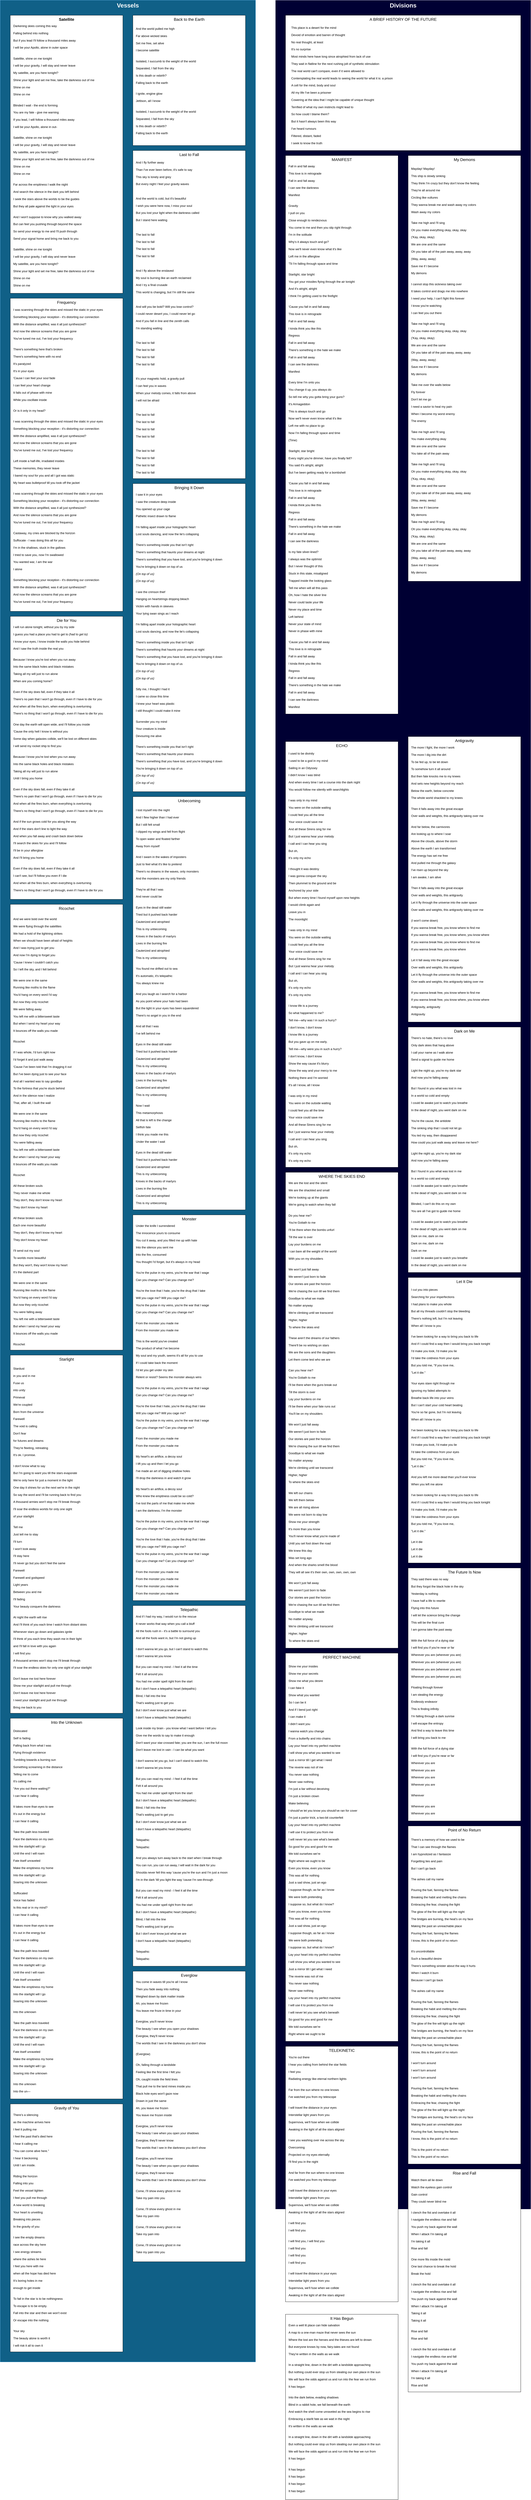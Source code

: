 <mxfile version="21.5.0" type="device">
  <diagram name="Page-1" id="5qpxlMNPpO1hAlbxiRxn">
    <mxGraphModel dx="797" dy="466" grid="1" gridSize="10" guides="1" tooltips="1" connect="1" arrows="1" fold="1" page="1" pageScale="1" pageWidth="1600" pageHeight="1200" math="0" shadow="0">
      <root>
        <mxCell id="0" />
        <mxCell id="1" parent="0" />
        <mxCell id="4UJSDi_gJ1Wt38kkxTVW-2" value="Transmission" parent="0" visible="0" />
        <mxCell id="4UJSDi_gJ1Wt38kkxTVW-3" value="Transmissions" style="whiteSpace=wrap;html=1;horizontal=1;verticalAlign=top;fillColor=#000033;fontColor=#ffffff;strokeColor=none;fontSize=24;fontStyle=1" vertex="1" parent="4UJSDi_gJ1Wt38kkxTVW-2">
          <mxGeometry x="20" y="40" width="1020" height="8820" as="geometry" />
        </mxCell>
        <mxCell id="4UJSDi_gJ1Wt38kkxTVW-6" value="" style="group" vertex="1" connectable="0" parent="4UJSDi_gJ1Wt38kkxTVW-2">
          <mxGeometry x="60" y="100" width="940" height="360" as="geometry" />
        </mxCell>
        <mxCell id="4UJSDi_gJ1Wt38kkxTVW-4" value="First Light" style="rounded=0;whiteSpace=wrap;html=1;verticalAlign=top;fontSize=16;" vertex="1" parent="4UJSDi_gJ1Wt38kkxTVW-6">
          <mxGeometry width="940.0" height="360" as="geometry" />
        </mxCell>
        <mxCell id="4UJSDi_gJ1Wt38kkxTVW-5" value="&lt;meta charset=&quot;utf-8&quot;&gt;Cascading waves of change&lt;br&gt;&#xa;The future we think to be inconsequential, can effect the future indefinitely&lt;br&gt;&#xa;Once you had the power to effect monumental change, would you let fear consume?&lt;br&gt;&#xa;Or would you overcome?&lt;br&gt;&#xa;We sent a message into the past, a warning&lt;br&gt;&#xa;We have that message &lt;br&gt;&#xa;Though this story is not inevitable, and a society does evolve&lt;br&gt;&#xa;We can change our fate&lt;br&gt;&#xa;We can change the future&lt;br&gt;&#xa;We can change the past&#xa;" style="rounded=0;whiteSpace=wrap;html=1;align=left;strokeColor=none;" vertex="1" parent="4UJSDi_gJ1Wt38kkxTVW-6">
          <mxGeometry x="20.889" y="50" width="898.222" height="300" as="geometry" />
        </mxCell>
        <mxCell id="4UJSDi_gJ1Wt38kkxTVW-7" value="" style="group" vertex="1" connectable="0" parent="4UJSDi_gJ1Wt38kkxTVW-2">
          <mxGeometry x="60" y="490" width="450" height="1550" as="geometry" />
        </mxCell>
        <mxCell id="4UJSDi_gJ1Wt38kkxTVW-8" value="Down with the Fallen" style="rounded=0;whiteSpace=wrap;html=1;verticalAlign=top;fontSize=16;" vertex="1" parent="4UJSDi_gJ1Wt38kkxTVW-7">
          <mxGeometry width="450" height="1550" as="geometry" />
        </mxCell>
        <mxCell id="4UJSDi_gJ1Wt38kkxTVW-9" value="Tired eyes, barely open&lt;br&gt;&lt;br/&gt;Crippled by a promise broken&lt;br&gt;&lt;br/&gt;I have seen an empire falling (falling)&lt;br&gt;&lt;br/&gt;Hopeless, can you hear me calling?&lt;br&gt;&lt;br/&gt;&lt;br&gt;&lt;br/&gt;Turn away from all that I know&lt;br&gt;&lt;br/&gt;Burning this bridge behind me&lt;br&gt;&lt;br/&gt;Light the way and I&#39;ll follow&lt;br&gt;&lt;br/&gt;Where you go&lt;br&gt;&lt;br/&gt;&lt;br&gt;&lt;br/&gt;Can you tell me what is real?&lt;br&gt;&lt;br/&gt;&#39;Cause I&#39;ve lost my way again&lt;br&gt;&lt;br/&gt;Can you tell me how to feel?&lt;br&gt;&lt;br/&gt;&#39;Cause I don&#39;t feel anything&lt;br&gt;&lt;br/&gt;Now that I&#39;m down here again&lt;br&gt;&lt;br/&gt;I&#39;m down with the fallen again&lt;br&gt;&lt;br/&gt;&lt;br&gt;&lt;br/&gt;Searching through the darkness below&lt;br&gt;&lt;br/&gt;For a light in seas of shadows&lt;br&gt;&lt;br/&gt;Far from you, but I could never&lt;br&gt;&lt;br/&gt;Abdicate, I&#39;ll fight forever&lt;br&gt;&lt;br/&gt;&lt;br&gt;&lt;br/&gt;Turn away from all that I know&lt;br&gt;&lt;br/&gt;Burning this bridge behind me&lt;br&gt;&lt;br/&gt;Light the way and I&#39;ll follow&lt;br&gt;&lt;br/&gt;Where you go&lt;br&gt;&lt;br/&gt;&lt;br&gt;&lt;br/&gt;Can you tell me what is real?&lt;br&gt;&lt;br/&gt;Cause I&#39;ve lost my way again&lt;br&gt;&lt;br/&gt;Can you tell me how to feel?&lt;br&gt;&lt;br/&gt;Cause I don&#39;t feel anything&lt;br&gt;&lt;br/&gt;Now that I&#39;m down here again&lt;br&gt;&lt;br/&gt;I&#39;m down with the fallen again&lt;br&gt;&lt;br/&gt;&lt;br&gt;&lt;br/&gt;I will not run, I will not fall &lt;br&gt;&lt;br/&gt;I will not bury it &lt;br&gt;&lt;br/&gt;This is war, war&lt;br&gt;&lt;br/&gt;This is war, war&lt;br&gt;&lt;br/&gt;&lt;br&gt;&lt;br/&gt;Tell me what is real&lt;br&gt;&lt;br/&gt;&#39;Cause I&#39;ve lost my way again&lt;br&gt;&lt;br/&gt;Can you tell me how to feel?&lt;br&gt;&lt;br/&gt;&#39;Cause I don&#39;t feel anything now that I&#39;m down here&lt;br&gt;&lt;br/&gt;&lt;br&gt;&lt;br/&gt;Tell me what is real&lt;br&gt;&lt;br/&gt;&#39;Cause I&#39;ve lost my way again&lt;br&gt;&lt;br/&gt;Can you tell me how to feel?&lt;br&gt;&lt;br/&gt;&#39;Cause I don&#39;t feel anything&lt;br&gt;&lt;br/&gt;Now that I&#39;m down here again&lt;br&gt;&lt;br/&gt;I&#39;m down with the fallen again&lt;br&gt;&lt;br/&gt;&lt;br&gt;&lt;br/&gt;Woah&amp;nbsp;" style="rounded=0;whiteSpace=wrap;html=1;align=left;strokeColor=none;verticalAlign=top;" vertex="1" parent="4UJSDi_gJ1Wt38kkxTVW-7">
          <mxGeometry x="10" y="39.49" width="430" height="1510.51" as="geometry" />
        </mxCell>
        <mxCell id="4UJSDi_gJ1Wt38kkxTVW-10" value="" style="group" vertex="1" connectable="0" parent="4UJSDi_gJ1Wt38kkxTVW-2">
          <mxGeometry x="60" y="2060" width="450" height="1470" as="geometry" />
        </mxCell>
        <mxCell id="4UJSDi_gJ1Wt38kkxTVW-11" value="Halo" style="rounded=0;whiteSpace=wrap;html=1;verticalAlign=top;fontSize=16;" vertex="1" parent="4UJSDi_gJ1Wt38kkxTVW-10">
          <mxGeometry width="450" height="1470" as="geometry" />
        </mxCell>
        <mxCell id="4UJSDi_gJ1Wt38kkxTVW-12" value="I can see you running, running&lt;br&gt;&lt;br/&gt;Every night from the same darkness&lt;br&gt;&lt;br/&gt;It&#39;s coming, coming&lt;br&gt;&lt;br/&gt;But you are not alone&lt;br&gt;&lt;br/&gt;If you just say the word&lt;br&gt;&lt;br/&gt;I&#39;ll be there by your side&lt;br&gt;&lt;br/&gt;You make me more&lt;br&gt;&lt;br/&gt;You make me superhuman&lt;br&gt;&lt;br/&gt;And if you need me to&lt;br&gt;&lt;br/&gt;I will save you&lt;br&gt;&lt;br/&gt;&lt;br&gt;&lt;br/&gt;Send out the signal and I&#39;ll fly low&lt;br&gt;&lt;br/&gt;If it means the death of me, I won&#39;t let go&lt;br&gt;&lt;br/&gt;And if I&#39;m lost in the world&#39;s shadows&lt;br&gt;&lt;br/&gt;I&#39;ll use the light that comes to me from your halo&lt;br&gt;&lt;br/&gt;&lt;br&gt;&lt;br/&gt;&lt;i&gt;(Your halo)&lt;/i&gt;&lt;br&gt;&lt;br/&gt;&lt;i&gt;(Halo)&lt;/i&gt;&lt;br&gt;&lt;br/&gt;&lt;br&gt;&lt;br/&gt;When you&#39;re backed against the wall&lt;br&gt;&lt;br/&gt;I could be the one who&#39;s always there to break your fall&lt;br&gt;&lt;br/&gt;You are not alone&lt;br&gt;&lt;br/&gt;You&#39;re the sun, you&#39;re the day&lt;br&gt;&lt;br/&gt;The light that guides me through&lt;br&gt;&lt;br/&gt;Never run, run away&lt;br&gt;&lt;br/&gt;I will save you&lt;br&gt;&lt;br/&gt;&lt;br&gt;&lt;br/&gt;Send out the signal and I&#39;ll fly low&lt;br&gt;&lt;br/&gt;If it means the death of me, I won&#39;t let go&lt;br&gt;&lt;br/&gt;And if I&#39;m lost in the world&#39;s shadows&lt;br&gt;&lt;br/&gt;I&#39;ll use the light that comes to me from your halo&lt;br&gt;&lt;br/&gt;&lt;br&gt;&lt;br/&gt;Send out the signal and I&#39;ll fly low&lt;br&gt;&lt;br/&gt;If it means the death of me, I won&#39;t let go&lt;br&gt;&lt;br/&gt;And if I&#39;m lost in the world&#39;s shadows&lt;br&gt;&lt;br/&gt;I&#39;ll use the light that comes to me from your halo&lt;br&gt;&lt;br/&gt;&lt;br&gt;&lt;br/&gt;And if I&#39;m lost in the world&#39;s shadows&lt;br&gt;&lt;br/&gt;I&#39;ll use the light that comes to me&lt;br&gt;&lt;br/&gt;&lt;br&gt;&lt;br/&gt;From your halo&lt;br&gt;&lt;br/&gt;Your halo&lt;br&gt;&lt;br/&gt;I won&#39;t let go, I won&#39;t let go &lt;i&gt;(your halo)&lt;/i&gt;&lt;br&gt;&lt;br/&gt;I won&#39;t let go (I won&#39;t let, I won&#39;t let go)&lt;br&gt;&lt;br/&gt;&lt;br&gt;&lt;br/&gt;And if I&#39;m lost in the world&#39;s shadows&lt;br&gt;&lt;br/&gt;I&#39;ll use the light that comes to me from you halo&lt;br&gt;&lt;br/&gt;Your halo&lt;br&gt;&lt;br/&gt;Your halo&amp;nbsp;" style="rounded=0;whiteSpace=wrap;html=1;align=left;strokeColor=none;verticalAlign=top;" vertex="1" parent="4UJSDi_gJ1Wt38kkxTVW-10">
          <mxGeometry x="10" y="37.452" width="430" height="1347.193" as="geometry" />
        </mxCell>
        <mxCell id="4UJSDi_gJ1Wt38kkxTVW-13" value="" style="group" vertex="1" connectable="0" parent="4UJSDi_gJ1Wt38kkxTVW-2">
          <mxGeometry x="60" y="3550" width="450" height="1470" as="geometry" />
        </mxCell>
        <mxCell id="4UJSDi_gJ1Wt38kkxTVW-14" value="Halo" style="rounded=0;whiteSpace=wrap;html=1;verticalAlign=top;fontSize=16;" vertex="1" parent="4UJSDi_gJ1Wt38kkxTVW-13">
          <mxGeometry width="450" height="1470" as="geometry" />
        </mxCell>
        <mxCell id="4UJSDi_gJ1Wt38kkxTVW-15" value="I can see you running, running&lt;br&gt;&lt;br/&gt;Every night from the same darkness&lt;br&gt;&lt;br/&gt;It&#39;s coming, coming&lt;br&gt;&lt;br/&gt;But you are not alone&lt;br&gt;&lt;br/&gt;If you just say the word&lt;br&gt;&lt;br/&gt;I&#39;ll be there by your side&lt;br&gt;&lt;br/&gt;You make me more&lt;br&gt;&lt;br/&gt;You make me superhuman&lt;br&gt;&lt;br/&gt;And if you need me to&lt;br&gt;&lt;br/&gt;I will save you&lt;br&gt;&lt;br/&gt;&lt;br&gt;&lt;br/&gt;Send out the signal and I&#39;ll fly low&lt;br&gt;&lt;br/&gt;If it means the death of me, I won&#39;t let go&lt;br&gt;&lt;br/&gt;And if I&#39;m lost in the world&#39;s shadows&lt;br&gt;&lt;br/&gt;I&#39;ll use the light that comes to me from your halo&lt;br&gt;&lt;br/&gt;&lt;br&gt;&lt;br/&gt;&lt;i&gt;(Your halo)&lt;/i&gt;&lt;br&gt;&lt;br/&gt;&lt;i&gt;(Halo)&lt;/i&gt;&lt;br&gt;&lt;br/&gt;&lt;br&gt;&lt;br/&gt;When you&#39;re backed against the wall&lt;br&gt;&lt;br/&gt;I could be the one who&#39;s always there to break your fall&lt;br&gt;&lt;br/&gt;You are not alone&lt;br&gt;&lt;br/&gt;You&#39;re the sun, you&#39;re the day&lt;br&gt;&lt;br/&gt;The light that guides me through&lt;br&gt;&lt;br/&gt;Never run, run away&lt;br&gt;&lt;br/&gt;I will save you&lt;br&gt;&lt;br/&gt;&lt;br&gt;&lt;br/&gt;Send out the signal and I&#39;ll fly low&lt;br&gt;&lt;br/&gt;If it means the death of me, I won&#39;t let go&lt;br&gt;&lt;br/&gt;And if I&#39;m lost in the world&#39;s shadows&lt;br&gt;&lt;br/&gt;I&#39;ll use the light that comes to me from your halo&lt;br&gt;&lt;br/&gt;&lt;br&gt;&lt;br/&gt;Send out the signal and I&#39;ll fly low&lt;br&gt;&lt;br/&gt;If it means the death of me, I won&#39;t let go&lt;br&gt;&lt;br/&gt;And if I&#39;m lost in the world&#39;s shadows&lt;br&gt;&lt;br/&gt;I&#39;ll use the light that comes to me from your halo&lt;br&gt;&lt;br/&gt;&lt;br&gt;&lt;br/&gt;And if I&#39;m lost in the world&#39;s shadows&lt;br&gt;&lt;br/&gt;I&#39;ll use the light that comes to me&lt;br&gt;&lt;br/&gt;&lt;br&gt;&lt;br/&gt;From your halo&lt;br&gt;&lt;br/&gt;Your halo&lt;br&gt;&lt;br/&gt;I won&#39;t let go, I won&#39;t let go &lt;i&gt;(your halo)&lt;/i&gt;&lt;br&gt;&lt;br/&gt;I won&#39;t let go (I won&#39;t let, I won&#39;t let go)&lt;br&gt;&lt;br/&gt;&lt;br&gt;&lt;br/&gt;And if I&#39;m lost in the world&#39;s shadows&lt;br&gt;&lt;br/&gt;I&#39;ll use the light that comes to me from you halo&lt;br&gt;&lt;br/&gt;Your halo&lt;br&gt;&lt;br/&gt;Your halo&amp;nbsp;" style="rounded=0;whiteSpace=wrap;html=1;align=left;strokeColor=none;verticalAlign=top;" vertex="1" parent="4UJSDi_gJ1Wt38kkxTVW-13">
          <mxGeometry x="10" y="37.452" width="430" height="1347.193" as="geometry" />
        </mxCell>
        <mxCell id="4UJSDi_gJ1Wt38kkxTVW-17" value="" style="group" vertex="1" connectable="0" parent="4UJSDi_gJ1Wt38kkxTVW-2">
          <mxGeometry x="60" y="5040" width="450" height="1440" as="geometry" />
        </mxCell>
        <mxCell id="4UJSDi_gJ1Wt38kkxTVW-18" value="Carnivore" style="rounded=0;whiteSpace=wrap;html=1;verticalAlign=top;fontSize=16;" vertex="1" parent="4UJSDi_gJ1Wt38kkxTVW-17">
          <mxGeometry width="450" height="1440" as="geometry" />
        </mxCell>
        <mxCell id="4UJSDi_gJ1Wt38kkxTVW-19" value="All my life they let me know&lt;br&gt;&lt;br&gt;How far I would not go&lt;br&gt;&lt;br&gt;But inside the beast still grows&lt;br&gt;&lt;br&gt;Waiting&lt;br&gt;&lt;br&gt;Chewing through the ropes&lt;br&gt;&lt;br&gt;&lt;br&gt;Who are you to change this world?&lt;br&gt;&lt;br&gt;Silly Boy!&lt;br&gt;&lt;br&gt;No one needs to hear your words&lt;br&gt;&lt;br&gt;Let it go&lt;br&gt;&lt;br&gt;&lt;br&gt;Carnivore! Carnivore!&lt;br&gt;&lt;br&gt;Won&#39;t you come digest me?&lt;br&gt;&lt;br&gt;Take away everything I am&lt;br&gt;&lt;br&gt;Bring it to an end&lt;br&gt;&lt;br&gt;Carnivore! Carnivore!&lt;br&gt;&lt;br&gt;Could you come and change me?&lt;br&gt;&lt;br&gt;Take away everything I am&lt;br&gt;&lt;br&gt;Everything I am!&lt;br&gt;&lt;br&gt;&lt;br&gt;I will hide myself below&lt;br&gt;&lt;br&gt;I&#39;ll be what you wanted&lt;br&gt;&lt;br&gt;Kept inside I won&#39;t let go&lt;br&gt;&lt;br&gt;&#39;Till I burn beyond control&lt;br&gt;&lt;br&gt;&lt;br&gt;Who are you to change this world?&lt;br&gt;&lt;br&gt;Silly Boy!&lt;br&gt;&lt;br&gt;No one needs to hear your words&lt;br&gt;&lt;br&gt;Let it go&lt;br&gt;&lt;br&gt;&lt;br&gt;Carnivore! Carnivore!&lt;br&gt;&lt;br&gt;Won&#39;t you come digest me?&lt;br&gt;&lt;br&gt;Take away everything I am&lt;br&gt;&lt;br&gt;Bring it to an end&lt;br&gt;&lt;br&gt;Make me fall. Make me bleed&lt;br&gt;&lt;br&gt;Go ahead and change me!&lt;br&gt;&lt;br&gt;Take away everything I am&lt;br&gt;&lt;br&gt;Everything I am!&lt;br&gt;&lt;br&gt;&lt;br&gt;Never enough&lt;br&gt;&lt;br&gt;(Who I am is not good enough)&lt;br&gt;&lt;br&gt;Never enough&lt;br&gt;&lt;br&gt;(Who I am)&lt;br&gt;&lt;br&gt;&lt;br&gt;Carnivore! Carnivore!&lt;br&gt;&lt;br&gt;Won&#39;t you come digest me?&lt;br&gt;&lt;br&gt;Take away everything I am&lt;br&gt;&lt;br&gt;Bring it to an end&lt;br&gt;&lt;br&gt;Carnivore! Carnivore!&lt;br&gt;&lt;br&gt;Could you come and change me?&lt;br&gt;&lt;br&gt;Take away everything I am&lt;br&gt;&lt;br&gt;Everything I am!&amp;nbsp;" style="rounded=0;whiteSpace=wrap;html=1;align=left;strokeColor=none;verticalAlign=top;" vertex="1" parent="4UJSDi_gJ1Wt38kkxTVW-17">
          <mxGeometry x="10" y="36.69" width="430" height="1393.31" as="geometry" />
        </mxCell>
        <mxCell id="4UJSDi_gJ1Wt38kkxTVW-21" value="" style="group" vertex="1" connectable="0" parent="4UJSDi_gJ1Wt38kkxTVW-2">
          <mxGeometry x="60" y="6500" width="450" height="1020" as="geometry" />
        </mxCell>
        <mxCell id="4UJSDi_gJ1Wt38kkxTVW-22" value="Telescope" style="rounded=0;whiteSpace=wrap;html=1;verticalAlign=top;fontSize=16;" vertex="1" parent="4UJSDi_gJ1Wt38kkxTVW-21">
          <mxGeometry width="450" height="1020" as="geometry" />
        </mxCell>
        <mxCell id="4UJSDi_gJ1Wt38kkxTVW-23" value="You&#39;re out there&lt;br&gt;&lt;br&gt;I hear you calling from behind the star fields&lt;br&gt;&lt;br&gt;I feel you&lt;br&gt;&lt;br&gt;Radiating energy like eternal northern lights&lt;br&gt;&lt;br&gt;&lt;br&gt;Far from the sun where no one knows&lt;br&gt;&lt;br&gt;I&#39;ve watched you from my telescope&lt;br&gt;&lt;br&gt;&lt;br&gt;I will travel the distance in your eyes&lt;br&gt;&lt;br&gt;Interstellar light years from you&lt;br&gt;&lt;br&gt;Supernova, we&#39;ll fuse when we collide&lt;br&gt;&lt;br&gt;Awaking in the light of all the stars aligned&lt;br&gt;&lt;br&gt;&lt;br&gt;I see you washing over me across the sky&lt;br&gt;&lt;br&gt;Overcoming&lt;br&gt;&lt;br&gt;Projected on my eyes eternally&lt;br&gt;&lt;br&gt;I&#39;ll find you in the night&lt;br&gt;&lt;br&gt;&lt;br&gt;And far from the sun where no one knows&lt;br&gt;&lt;br&gt;I&#39;ve watched you from my telescope&lt;br&gt;&lt;br&gt;&lt;br&gt;I will travel the distance in your eyes&lt;br&gt;&lt;br&gt;Interstellar light years from you&lt;br&gt;&lt;br&gt;Supernova, we&#39;ll fuse when we collide&lt;br&gt;&lt;br&gt;Awaking in the light of all the stars aligned&lt;br&gt;&lt;br&gt;&lt;br&gt;I will find you&lt;br&gt;&lt;br&gt;I will find you&lt;br&gt;&lt;br&gt;&lt;br&gt;I will find you, I will find you&lt;br&gt;&lt;br&gt;I will find you&lt;br&gt;&lt;br&gt;I will find you&lt;br&gt;&lt;br&gt;I will find you&lt;br&gt;&lt;br&gt;&lt;br&gt;I will travel the distance in your eyes&lt;br&gt;&lt;br&gt;Interstellar light years from you&lt;br&gt;&lt;br&gt;Supernova, we&#39;ll fuse when we collide&lt;br&gt;&lt;br&gt;Awaking in the light of all the stars aligned&amp;nbsp;" style="rounded=0;whiteSpace=wrap;html=1;align=left;strokeColor=none;verticalAlign=top;" vertex="1" parent="4UJSDi_gJ1Wt38kkxTVW-21">
          <mxGeometry x="10" y="30" width="430" height="980" as="geometry" />
        </mxCell>
        <mxCell id="4UJSDi_gJ1Wt38kkxTVW-25" value="" style="group" vertex="1" connectable="0" parent="4UJSDi_gJ1Wt38kkxTVW-2">
          <mxGeometry x="60" y="7540" width="450" height="740" as="geometry" />
        </mxCell>
        <mxCell id="4UJSDi_gJ1Wt38kkxTVW-26" value="It Has Begun" style="rounded=0;whiteSpace=wrap;html=1;verticalAlign=top;fontSize=16;" vertex="1" parent="4UJSDi_gJ1Wt38kkxTVW-25">
          <mxGeometry width="450" height="740" as="geometry" />
        </mxCell>
        <mxCell id="4UJSDi_gJ1Wt38kkxTVW-27" value="Even a well lit place can hide salvation&lt;br&gt;&lt;br&gt;A map to a one-man maze that never sees the sun&lt;br&gt;&lt;br&gt;Where the lost are the heroes and the thieves are left to drown&lt;br&gt;&lt;br&gt;But everyone knows by now, fairy-tales are not found&lt;br&gt;&lt;br&gt;They&#39;re written in the walls as we walk&lt;br&gt;&lt;br&gt;&lt;br&gt;In a straight line, down in the dirt with a landslide approaching&lt;br&gt;&lt;br&gt;But nothing could ever stop us from stealing our own place in the sun&lt;br&gt;&lt;br&gt;We will face the odds against us and run into the fear we run from&lt;br&gt;&lt;br&gt;It has begun&lt;br&gt;&lt;br&gt;&lt;br&gt;Into the dark below, evading shadows&lt;br&gt;&lt;br&gt;Blind in a rabbit hole, we fall beneath the earth&lt;br&gt;&lt;br&gt;And watch the shell come unraveled as the sea begins to rise&lt;br&gt;&lt;br&gt;Embracing a starlit fate as we wait in the night&lt;br&gt;&lt;br&gt;It&#39;s written in the walls as we walk&lt;br&gt;&lt;br&gt;&lt;br&gt;In a straight line, down in the dirt with a landslide approaching&lt;br&gt;&lt;br&gt;But nothing could ever stop us from stealing our own place in the sun&lt;br&gt;&lt;br&gt;We will face the odds against us and run into the fear we run from&lt;br&gt;&lt;br&gt;It has begun&lt;br&gt;&lt;br&gt;&lt;br&gt;It has begun&lt;br&gt;&lt;br&gt;It has begun&lt;br&gt;&lt;br&gt;It has begun&lt;br&gt;&lt;br&gt;It has begun&amp;nbsp;" style="rounded=0;whiteSpace=wrap;html=1;align=left;strokeColor=none;verticalAlign=top;" vertex="1" parent="4UJSDi_gJ1Wt38kkxTVW-25">
          <mxGeometry x="10" y="30" width="430" height="699.86" as="geometry" />
        </mxCell>
        <mxCell id="4UJSDi_gJ1Wt38kkxTVW-29" value="" style="group" vertex="1" connectable="0" parent="4UJSDi_gJ1Wt38kkxTVW-2">
          <mxGeometry x="550" y="490" width="450" height="1700" as="geometry" />
        </mxCell>
        <mxCell id="4UJSDi_gJ1Wt38kkxTVW-30" value="My Demons" style="rounded=0;whiteSpace=wrap;html=1;verticalAlign=top;fontSize=16;" vertex="1" parent="4UJSDi_gJ1Wt38kkxTVW-29">
          <mxGeometry width="450" height="1700" as="geometry" />
        </mxCell>
        <mxCell id="4UJSDi_gJ1Wt38kkxTVW-31" value="Mayday! Mayday!&lt;br&gt;&lt;br&gt;This ship is slowly sinking&lt;br&gt;&lt;br&gt;They think I&#39;m crazy but they don&#39;t know the feeling&lt;br&gt;&lt;br&gt;They&#39;re all around me&lt;br&gt;&lt;br&gt;Circling like vultures&lt;br&gt;&lt;br&gt;They wanna break me and wash away my colors&lt;br&gt;&lt;br&gt;Wash away my colors&lt;br&gt;&lt;br&gt;&lt;br&gt;Take me high and I&#39;ll sing&lt;br&gt;&lt;br&gt;Oh you make everything okay, okay, okay&lt;br&gt;&lt;br&gt;(&#39;Kay, okay, okay)&lt;br&gt;&lt;br&gt;We are one and the same&lt;br&gt;&lt;br&gt;Oh you take all of the pain away, away, away&lt;br&gt;&lt;br&gt;(Way, away, away)&lt;br&gt;&lt;br&gt;Save me if I become&lt;br&gt;&lt;br&gt;My demons&lt;br&gt;&lt;br&gt;&lt;br&gt;I cannot stop this sickness taking over&lt;br&gt;&lt;br&gt;It takes control and drags me into nowhere&lt;br&gt;&lt;br&gt;I need your help, I can&#39;t fight this forever&lt;br&gt;&lt;br&gt;I know you&#39;re watching&lt;br&gt;&lt;br&gt;I can feel you out there&lt;br&gt;&lt;br&gt;&lt;br&gt;Take me high and I&#39;ll sing&lt;br&gt;&lt;br&gt;Oh you make everything okay, okay, okay&lt;br&gt;&lt;br&gt;(&#39;Kay, okay, okay)&lt;br&gt;&lt;br&gt;We are one and the same&lt;br&gt;&lt;br&gt;Oh you take all of the pain away, away, away&lt;br&gt;&lt;br&gt;(Way, away, away)&lt;br&gt;&lt;br&gt;Save me if I become&lt;br&gt;&lt;br&gt;My demons&lt;br&gt;&lt;br&gt;&lt;br&gt;Take me over the walls below&lt;br&gt;&lt;br&gt;Fly forever&lt;br&gt;&lt;br&gt;Don&#39;t let me go&lt;br&gt;&lt;br&gt;I need a savior to heal my pain&lt;br&gt;&lt;br&gt;When I become my worst enemy&lt;br&gt;&lt;br&gt;The enemy&lt;br&gt;&lt;br&gt;&lt;br&gt;Take me high and I&#39;ll sing&lt;br&gt;&lt;br&gt;You make everything okay&lt;br&gt;&lt;br&gt;We are one and the same&lt;br&gt;&lt;br&gt;You take all of the pain away&lt;br&gt;&lt;br&gt;&lt;br&gt;Take me high and I&#39;ll sing&lt;br&gt;&lt;br&gt;Oh you make everything okay, okay, okay&lt;br&gt;&lt;br&gt;(&#39;Kay, okay, okay)&lt;br&gt;&lt;br&gt;We are one and the same&lt;br&gt;&lt;br&gt;Oh you take all of the pain away, away, away&lt;br&gt;&lt;br&gt;(Way, away, away)&lt;br&gt;&lt;br&gt;Save me if I become&lt;br&gt;&lt;br&gt;My demons&lt;br&gt;&lt;br&gt;Take me high and I&#39;ll sing&lt;br&gt;&lt;br&gt;Oh you make everything okay, okay, okay&lt;br&gt;&lt;br&gt;(&#39;Kay, okay, okay)&lt;br&gt;&lt;br&gt;We are one and the same&lt;br&gt;&lt;br&gt;Oh you take all of the pain away, away, away&lt;br&gt;&lt;br&gt;(Way, away, away)&lt;br&gt;&lt;br&gt;Save me if I become&lt;br&gt;&lt;br&gt;My demons&amp;nbsp;" style="rounded=0;whiteSpace=wrap;html=1;align=left;strokeColor=none;verticalAlign=top;" vertex="1" parent="4UJSDi_gJ1Wt38kkxTVW-29">
          <mxGeometry x="10" y="39.31" width="430" height="1650.69" as="geometry" />
        </mxCell>
        <mxCell id="4UJSDi_gJ1Wt38kkxTVW-32" value="" style="group" vertex="1" connectable="0" parent="4UJSDi_gJ1Wt38kkxTVW-2">
          <mxGeometry x="550" y="2210" width="450" height="1140" as="geometry" />
        </mxCell>
        <mxCell id="4UJSDi_gJ1Wt38kkxTVW-33" value="Antigravity" style="rounded=0;whiteSpace=wrap;html=1;verticalAlign=top;fontSize=16;" vertex="1" parent="4UJSDi_gJ1Wt38kkxTVW-32">
          <mxGeometry width="450" height="1140" as="geometry" />
        </mxCell>
        <mxCell id="4UJSDi_gJ1Wt38kkxTVW-34" value="The more I fight, the more I work&lt;br&gt;&lt;br&gt;The more I dig into the dirt&lt;br&gt;&lt;br&gt;To be fed up, to be let down&lt;br&gt;&lt;br&gt;To somehow turn it all around&lt;br&gt;&lt;br&gt;But then fate knocks me to my knees&lt;br&gt;&lt;br&gt;And sets new heights beyond my reach&lt;br&gt;&lt;br&gt;Below the earth, below concrete&lt;br&gt;&lt;br&gt;The whole world shackled to my knees&lt;br&gt;&lt;br&gt;&lt;br&gt;Then it falls away into the great escape&lt;br&gt;&lt;br&gt;Over walls and weights, this antigravity taking over me&lt;br&gt;&lt;br&gt;&lt;br&gt;And far below, the carnivores&lt;br&gt;&lt;br&gt;Are looking up to where I soar&lt;br&gt;&lt;br&gt;Above the clouds, above the storm&lt;br&gt;&lt;br&gt;Above the earth I am transformed&lt;br&gt;&lt;br&gt;The energy has set me free&lt;br&gt;&lt;br&gt;And pulled me through the galaxy&lt;br&gt;&lt;br&gt;I&#39;ve risen up beyond the sky&lt;br&gt;&lt;br&gt;I am awake, I am alive&lt;br&gt;&lt;br&gt;&lt;br&gt;Then it falls away into the great escape&lt;br&gt;&lt;br&gt;Over walls and weights, this antigravity&lt;br&gt;&lt;br&gt;Let it fly through the universe into the outer space&lt;br&gt;&lt;br&gt;Over walls and weights, this antigravity taking over me&lt;br&gt;&lt;br&gt;&lt;br&gt;(I won&#39;t come down)&lt;br&gt;&lt;br&gt;If you wanna break free, you know where to find me&lt;br&gt;&lt;br&gt;If you wanna break free, you know where, you know where&lt;br&gt;&lt;br&gt;If you wanna break free, you know where to find me&lt;br&gt;&lt;br&gt;If you wanna break free, you know where&lt;br&gt;&lt;br&gt;&lt;br&gt;Let it fall away into the great escape&lt;br&gt;&lt;br&gt;Over walls and weights, this antigravity&lt;br&gt;&lt;br&gt;Let it fly through the universe into the outer space&lt;br&gt;&lt;br&gt;Over walls and weights, this antigravity taking over me&lt;br&gt;&lt;br&gt;&lt;br&gt;If you wanna break free, you know where to find me&lt;br&gt;&lt;br&gt;If you wanna break free, you know where, you know where&lt;br&gt;&lt;br&gt;Antigravity, antigravity&lt;br&gt;&lt;br&gt;Antigravity&amp;nbsp;" style="rounded=0;whiteSpace=wrap;html=1;align=left;strokeColor=none;verticalAlign=top;" vertex="1" parent="4UJSDi_gJ1Wt38kkxTVW-32">
          <mxGeometry x="10" y="30" width="430" height="1103.29" as="geometry" />
        </mxCell>
        <mxCell id="4UJSDi_gJ1Wt38kkxTVW-35" value="" style="group" vertex="1" connectable="0" parent="4UJSDi_gJ1Wt38kkxTVW-2">
          <mxGeometry x="550" y="3370" width="450" height="980" as="geometry" />
        </mxCell>
        <mxCell id="4UJSDi_gJ1Wt38kkxTVW-36" value="Dark on Me" style="rounded=0;whiteSpace=wrap;html=1;verticalAlign=top;fontSize=16;" vertex="1" parent="4UJSDi_gJ1Wt38kkxTVW-35">
          <mxGeometry width="450" height="980" as="geometry" />
        </mxCell>
        <mxCell id="4UJSDi_gJ1Wt38kkxTVW-37" value="There&#39;s no hate, there&#39;s no love&lt;br&gt;&lt;br&gt;Only dark skies that hang above&lt;br&gt;&lt;br&gt;I call your name as I walk alone&lt;br&gt;&lt;br&gt;Send a signal to guide me home&lt;br&gt;&lt;br&gt;&lt;br&gt;Light the night up, you&#39;re my dark star&lt;br&gt;&lt;br&gt;And now you&#39;re falling away&lt;br&gt;&lt;br&gt;&lt;br&gt;But I found in you what was lost in me&lt;br&gt;&lt;br&gt;In a world so cold and empty&lt;br&gt;&lt;br&gt;I could lie awake just to watch you breathe&lt;br&gt;&lt;br&gt;In the dead of night, you went dark on me&lt;br&gt;&lt;br&gt;&lt;br&gt;You&#39;re the cause, the antidote&lt;br&gt;&lt;br&gt;The sinking ship that I could not let go&lt;br&gt;&lt;br&gt;You led my way, then disappeared&lt;br&gt;&lt;br&gt;How could you just walk away and leave me here?&lt;br&gt;&lt;br&gt;&lt;br&gt;Light the night up, you&#39;re my dark star&lt;br&gt;&lt;br&gt;And now you&#39;re falling away&lt;br&gt;&lt;br&gt;&lt;br&gt;But I found in you what was lost in me&lt;br&gt;&lt;br&gt;In a world so cold and empty&lt;br&gt;&lt;br&gt;I could lie awake just to watch you breathe&lt;br&gt;&lt;br&gt;In the dead of night, you went dark on me&lt;br&gt;&lt;br&gt;&lt;br&gt;Blinded, I can&#39;t do this on my own&lt;br&gt;&lt;br&gt;You are all I&#39;ve got to guide me home&lt;br&gt;&lt;br&gt;&lt;br&gt;I could lie awake just to watch you breathe&lt;br&gt;&lt;br&gt;In the dead of night, you went dark on me&lt;br&gt;&lt;br&gt;Dark on me, dark on me&lt;br&gt;&lt;br&gt;Dark on me, dark on me&lt;br&gt;&lt;br&gt;Dark on me&lt;br&gt;&lt;br&gt;I could lie awake just to watch you breathe&lt;br&gt;&lt;br&gt;In the dead of night, you went dark on me" style="rounded=0;whiteSpace=wrap;html=1;align=left;strokeColor=none;verticalAlign=top;" vertex="1" parent="4UJSDi_gJ1Wt38kkxTVW-35">
          <mxGeometry x="10" y="30" width="430" height="944.23" as="geometry" />
        </mxCell>
        <mxCell id="4UJSDi_gJ1Wt38kkxTVW-38" value="" style="group" vertex="1" connectable="0" parent="4UJSDi_gJ1Wt38kkxTVW-2">
          <mxGeometry x="550" y="4370" width="450" height="1140" as="geometry" />
        </mxCell>
        <mxCell id="4UJSDi_gJ1Wt38kkxTVW-39" value="Let It Die" style="rounded=0;whiteSpace=wrap;html=1;verticalAlign=top;fontSize=16;" vertex="1" parent="4UJSDi_gJ1Wt38kkxTVW-38">
          <mxGeometry width="450" height="1140" as="geometry" />
        </mxCell>
        <mxCell id="4UJSDi_gJ1Wt38kkxTVW-40" value="I cut you into pieces&lt;br&gt;&lt;br&gt;Searching for your imperfections&lt;br&gt;&lt;br&gt;I had plans to make you whole&lt;br&gt;&lt;br&gt;But all my threads couldn&#39;t stop the bleeding&lt;br&gt;&lt;br&gt;There&#39;s nothing left, but I&#39;m not leaving&lt;br&gt;&lt;br&gt;When all I know is you&lt;br&gt;&lt;br&gt;&lt;br&gt;I&#39;ve been looking for a way to bring you back to life&lt;br&gt;&lt;br&gt;And if I could find a way then I would bring you back tonight&lt;br&gt;&lt;br&gt;I&#39;d make you look, I&#39;d make you lie&lt;br&gt;&lt;br&gt;I&#39;d take the coldness from your eyes&lt;br&gt;&lt;br&gt;But you told me, &quot;If you love me,&lt;br&gt;&lt;br&gt;&quot;Let it die.&quot;&lt;br&gt;&lt;br&gt;&lt;br&gt;Your eyes stare right through me&lt;br&gt;&lt;br&gt;Ignoring my failed attempts to&lt;br&gt;&lt;br&gt;Breathe back life into your veins&lt;br&gt;&lt;br&gt;But I can&#39;t start your cold heart beating&lt;br&gt;&lt;br&gt;You&#39;re so far gone, but I&#39;m not leaving&lt;br&gt;&lt;br&gt;When all I know is you&lt;br&gt;&lt;br&gt;&lt;br&gt;I&#39;ve been looking for a way to bring you back to life&lt;br&gt;&lt;br&gt;And if I could find a way then I would bring you back tonight&lt;br&gt;&lt;br&gt;I&#39;d make you look, I&#39;d make you lie&lt;br&gt;&lt;br&gt;I&#39;d take the coldness from your eyes&lt;br&gt;&lt;br&gt;But you told me, &quot;If you love me,&lt;br&gt;&lt;br&gt;&quot;Let it die.&quot;&lt;br&gt;&lt;br&gt;&lt;br&gt;And you left me more dead than you&#39;ll ever know&lt;br&gt;&lt;br&gt;When you left me alone&lt;br&gt;&lt;br&gt;&lt;br&gt;I&#39;ve been looking for a way to bring you back to life&lt;br&gt;&lt;br&gt;And if I could find a way then I would bring you back tonight&lt;br&gt;&lt;br&gt;I&#39;d make you look, I&#39;d make you lie&lt;br&gt;&lt;br&gt;I&#39;d take the coldness from your eyes&lt;br&gt;&lt;br&gt;But you told me, &quot;If you love me,&lt;br&gt;&lt;br&gt;&quot;Let it die.&quot;&lt;br&gt;&lt;br&gt;&lt;br&gt;Let it die&lt;br&gt;&lt;br&gt;Let it die&lt;br&gt;&lt;br&gt;Let it die" style="rounded=0;whiteSpace=wrap;html=1;align=left;strokeColor=none;verticalAlign=top;" vertex="1" parent="4UJSDi_gJ1Wt38kkxTVW-38">
          <mxGeometry x="10" y="34.898" width="430" height="1098.39" as="geometry" />
        </mxCell>
        <mxCell id="4UJSDi_gJ1Wt38kkxTVW-41" value="" style="group" vertex="1" connectable="0" parent="4UJSDi_gJ1Wt38kkxTVW-2">
          <mxGeometry x="550" y="5530" width="450" height="1010" as="geometry" />
        </mxCell>
        <mxCell id="4UJSDi_gJ1Wt38kkxTVW-42" value="The Future Is Now" style="rounded=0;whiteSpace=wrap;html=1;verticalAlign=top;fontSize=16;" vertex="1" parent="4UJSDi_gJ1Wt38kkxTVW-41">
          <mxGeometry width="450" height="1010" as="geometry" />
        </mxCell>
        <mxCell id="4UJSDi_gJ1Wt38kkxTVW-43" value="They said there was no way&lt;br&gt;&lt;br&gt;But they forgot the black hole in the sky&lt;br&gt;&lt;br&gt;Yesterday is nothing&lt;br&gt;&lt;br&gt;I have half a life to rewrite&lt;br&gt;&lt;br&gt;Flying into this future&lt;br&gt;&lt;br&gt;I will let the science bring the change&lt;br&gt;&lt;br&gt;This will be the final cure&lt;br&gt;&lt;br&gt;I am gonna take the past away&lt;br&gt;&lt;br&gt;&lt;br&gt;With the full force of a dying star&lt;br&gt;&lt;br&gt;I will find you if you&#39;re near or far&lt;br&gt;&lt;br&gt;Wherever you are (wherever you are)&lt;br&gt;&lt;br&gt;Wherever you are (wherever you are)&lt;br&gt;&lt;br&gt;Wherever you are (wherever you are)&lt;br&gt;&lt;br&gt;Wherever you are (wherever you are)&lt;br&gt;&lt;br&gt;&lt;br&gt;Floating through forever&lt;br&gt;&lt;br&gt;I am stealing the energy&lt;br&gt;&lt;br&gt;Endlessly endeavor&lt;br&gt;&lt;br&gt;This is finding infinity&lt;br&gt;&lt;br&gt;I&#39;m falling through a dark sunrise&lt;br&gt;&lt;br&gt;I will escape the entropy&lt;br&gt;&lt;br&gt;And find a way to leave this time&lt;br&gt;&lt;br&gt;I will bring you back to me&lt;br&gt;&lt;br&gt;&lt;br&gt;With the full force of a dying star&lt;br&gt;&lt;br&gt;I will find you if you&#39;re near or far&lt;br&gt;&lt;br&gt;Wherever you are&lt;br&gt;&lt;br&gt;Wherever you are&lt;br&gt;&lt;br&gt;Wherever you are&lt;br&gt;&lt;br&gt;Wherever you are&lt;br&gt;&lt;br&gt;&lt;br&gt;Wherever&lt;br&gt;&lt;br&gt;&lt;br&gt;Wherever you are&lt;br&gt;&lt;br&gt;Wherever you are" style="rounded=0;whiteSpace=wrap;html=1;align=left;strokeColor=none;verticalAlign=top;" vertex="1" parent="4UJSDi_gJ1Wt38kkxTVW-41">
          <mxGeometry x="10" y="30.918" width="430" height="973.135" as="geometry" />
        </mxCell>
        <mxCell id="4UJSDi_gJ1Wt38kkxTVW-45" value="" style="group" vertex="1" connectable="0" parent="4UJSDi_gJ1Wt38kkxTVW-2">
          <mxGeometry x="550" y="6560" width="450" height="1350" as="geometry" />
        </mxCell>
        <mxCell id="4UJSDi_gJ1Wt38kkxTVW-46" value="Point of No Return" style="rounded=0;whiteSpace=wrap;html=1;verticalAlign=top;fontSize=16;" vertex="1" parent="4UJSDi_gJ1Wt38kkxTVW-45">
          <mxGeometry width="450" height="1350" as="geometry" />
        </mxCell>
        <mxCell id="4UJSDi_gJ1Wt38kkxTVW-47" value="There&#39;s a memory of how we used to be&lt;br&gt;&lt;br&gt;That I can see through the flames&lt;br&gt;&lt;br&gt;I am hypnotized as I fantasize&lt;br&gt;&lt;br&gt;Forgetting lies and pain&lt;br&gt;&lt;br&gt;But I can&#39;t go back&lt;br&gt;&lt;br&gt;&lt;br&gt;The ashes call my name&lt;br&gt;&lt;br&gt;&lt;br&gt;Pouring the fuel, fanning the flames&lt;br&gt;&lt;br&gt;Breaking the habit and melting the chains&lt;br&gt;&lt;br&gt;Embracing the fear, chasing the fight&lt;br&gt;&lt;br&gt;The glow of the fire will light up the night&lt;br&gt;&lt;br&gt;The bridges are burning, the heat&#39;s on my face&lt;br&gt;&lt;br&gt;Making the past an unreachable place&lt;br&gt;&lt;br&gt;Pouring the fuel, fanning the flames&lt;br&gt;&lt;br&gt;I know, this is the point of no return&lt;br&gt;&lt;br&gt;&lt;br&gt;It&#39;s uncontrollable&lt;br&gt;&lt;br&gt;Such a beautiful desire&lt;br&gt;&lt;br&gt;There&#39;s something sinister about the way it hurts&lt;br&gt;&lt;br&gt;When I watch it burn&lt;br&gt;&lt;br&gt;Because I can&#39;t go back&lt;br&gt;&lt;br&gt;&lt;br&gt;The ashes call my name&lt;br&gt;&lt;br&gt;&lt;br&gt;Pouring the fuel, fanning the flames&lt;br&gt;&lt;br&gt;Breaking the habit and melting the chains&lt;br&gt;&lt;br&gt;Embracing the fear, chasing the fight&lt;br&gt;&lt;br&gt;The glow of the fire will light up the night&lt;br&gt;&lt;br&gt;The bridges are burning, the heat&#39;s on my face&lt;br&gt;&lt;br&gt;Making the past an unreachable place&lt;br&gt;&lt;br&gt;Pouring the fuel, fanning the flames&lt;br&gt;&lt;br&gt;I know, this is the point of no return&lt;br&gt;&lt;br&gt;&lt;br&gt;I won&#39;t turn around&lt;br&gt;&lt;br&gt;I won&#39;t turn around&lt;br&gt;&lt;br&gt;I won&#39;t turn around&lt;br&gt;&lt;br&gt;&lt;br&gt;Pouring the fuel, fanning the flames&lt;br&gt;&lt;br&gt;Breaking the habit and melting the chains&lt;br&gt;&lt;br&gt;Embracing the fear, chasing the fight&lt;br&gt;&lt;br&gt;The glow of the fire will light up the night&lt;br&gt;&lt;br&gt;The bridges are burning, the heat&#39;s on my face&lt;br&gt;&lt;br&gt;Making the past an unreachable place&lt;br&gt;&lt;br&gt;Pouring the fuel, fanning the flames&lt;br&gt;&lt;br&gt;I know, this is the point of no return&lt;br&gt;&lt;br&gt;&lt;br&gt;This is the point of no return&lt;br&gt;&lt;br&gt;This is the point of no return" style="rounded=0;whiteSpace=wrap;html=1;align=left;strokeColor=none;verticalAlign=top;" vertex="1" parent="4UJSDi_gJ1Wt38kkxTVW-45">
          <mxGeometry x="10" y="41.327" width="430" height="1300.725" as="geometry" />
        </mxCell>
        <mxCell id="4UJSDi_gJ1Wt38kkxTVW-49" value="" style="group" vertex="1" connectable="0" parent="4UJSDi_gJ1Wt38kkxTVW-2">
          <mxGeometry x="550" y="7930" width="450" height="890" as="geometry" />
        </mxCell>
        <mxCell id="4UJSDi_gJ1Wt38kkxTVW-50" value="Rise and Fall" style="rounded=0;whiteSpace=wrap;html=1;verticalAlign=top;fontSize=16;" vertex="1" parent="4UJSDi_gJ1Wt38kkxTVW-49">
          <mxGeometry width="450" height="890" as="geometry" />
        </mxCell>
        <mxCell id="4UJSDi_gJ1Wt38kkxTVW-51" value="Watch them all lie down&lt;br&gt;&lt;br&gt;Watch the eyeless gain control&lt;br&gt;&lt;br&gt;Gain control&lt;br&gt;&lt;br&gt;They could never blind me&lt;br&gt;&lt;br&gt;&lt;br&gt;I clench the fist and overtake it all&lt;br&gt;&lt;br&gt;I navigate the endless rise and fall&lt;br&gt;&lt;br&gt;You push my back against the wall&lt;br&gt;&lt;br&gt;When I attack I&#39;m taking all&lt;br&gt;&lt;br&gt;I&#39;m taking it all&lt;br&gt;&lt;br&gt;Rise and fall&lt;br&gt;&lt;br&gt;&lt;br&gt;One more fits inside the mold&lt;br&gt;&lt;br&gt;One last chance to break the hold&lt;br&gt;&lt;br&gt;Break the hold&lt;br&gt;&lt;br&gt;&lt;br&gt;I clench the fist and overtake it all&lt;br&gt;&lt;br&gt;I navigate the endless rise and fall&lt;br&gt;&lt;br&gt;You push my back against the wall&lt;br&gt;&lt;br&gt;When I attack I&#39;m taking all&lt;br&gt;&lt;br&gt;Taking it all&lt;br&gt;&lt;br&gt;Taking it all&lt;br&gt;&lt;br&gt;&lt;br&gt;Rise and fall&lt;br&gt;&lt;br&gt;Rise and fall&lt;br&gt;&lt;br&gt;&lt;br&gt;I clench the fist and overtake it all&lt;br&gt;&lt;br&gt;I navigate the endless rise and fall&lt;br&gt;&lt;br&gt;You push my back against the wall&lt;br&gt;&lt;br&gt;When I attack I&#39;m taking all&lt;br&gt;&lt;br&gt;I&#39;m taking it all&lt;br&gt;&lt;br&gt;Rise and fall" style="rounded=0;whiteSpace=wrap;html=1;align=left;strokeColor=none;verticalAlign=top;" vertex="1" parent="4UJSDi_gJ1Wt38kkxTVW-49">
          <mxGeometry x="10" y="30" width="430" height="850" as="geometry" />
        </mxCell>
        <mxCell id="4UJSDi_gJ1Wt38kkxTVW-52" value="Vessels" parent="0" />
        <mxCell id="4UJSDi_gJ1Wt38kkxTVW-53" value="Vessels" style="whiteSpace=wrap;html=1;horizontal=1;verticalAlign=top;fillColor=#106087;fontColor=#ffffff;strokeColor=#006EAF;fontSize=24;fontStyle=1" vertex="1" parent="4UJSDi_gJ1Wt38kkxTVW-52">
          <mxGeometry x="1120" y="40" width="1020" height="9430" as="geometry" />
        </mxCell>
        <mxCell id="4UJSDi_gJ1Wt38kkxTVW-57" value="" style="group" vertex="1" connectable="0" parent="4UJSDi_gJ1Wt38kkxTVW-52">
          <mxGeometry x="1160" y="100" width="450" height="1110" as="geometry" />
        </mxCell>
        <mxCell id="4UJSDi_gJ1Wt38kkxTVW-58" value="&lt;b&gt;Satellite&lt;/b&gt;" style="rounded=0;whiteSpace=wrap;html=1;verticalAlign=top;fontSize=16;" vertex="1" parent="4UJSDi_gJ1Wt38kkxTVW-57">
          <mxGeometry width="450" height="1110" as="geometry" />
        </mxCell>
        <mxCell id="4UJSDi_gJ1Wt38kkxTVW-59" value="Darkening skies coming this way&lt;br&gt;&lt;br&gt;Falling behind into nothing&lt;br&gt;&lt;br&gt;But if you lead I&#39;ll follow a thousand miles away &lt;br&gt;&lt;br&gt;I will be your Apollo, alone in outer space &lt;br&gt;&lt;br&gt;&amp;nbsp;&lt;br&gt;Satellite, shine on me tonight&lt;br&gt;&lt;br&gt;I will be your gravity, I will stay and never leave&lt;br&gt;&lt;br&gt;My satellite, are you here tonight?&lt;br&gt;&lt;br&gt;Shine your light and set me free, take the darkness out of me&lt;br&gt;&lt;br&gt;Shine on me&lt;br&gt;&lt;br&gt;Shine on me&lt;br&gt;&lt;br&gt;&amp;nbsp;&lt;br&gt;Blinded I wait - the end is forming&lt;br&gt;&lt;br&gt;You are my fate - give me warning&lt;br&gt;&lt;br&gt;If you lead, I will follow a thousand miles away &lt;br&gt;&lt;br&gt;I will be your Apollo, alone in out-&lt;br&gt;&lt;br&gt;&lt;br&gt;Satellite, shine on me tonight&lt;br&gt;&lt;br&gt;I will be your gravity, I will stay and never leave&lt;br&gt;&lt;br&gt;My satellite, are you here tonight?&lt;br&gt;&lt;br&gt;Shine your light and set me free, take the darkness out of me&lt;br&gt;&lt;br&gt;Shine on me&lt;br&gt;&lt;br&gt;Shine on me&lt;br&gt;&lt;br&gt;&amp;nbsp;&lt;br&gt;Far across the emptiness I walk the night &lt;br&gt;&lt;br&gt;And search the silence in the dark you left behind &lt;br&gt;&lt;br&gt;I seek the stars above the worlds to be the guides &lt;br&gt;&lt;br&gt;But they all pale against the light in your eyes&lt;br&gt;&lt;br&gt;&lt;br&gt;And I won&#39;t suppose to know why you walked away &lt;br&gt;&lt;br&gt;But can feel you pushing through beyond the space &lt;br&gt;&lt;br&gt;So send your energy to me and I&#39;ll push through &lt;br&gt;&lt;br&gt;Send your signal home and bring me back to you&lt;br&gt;&lt;br&gt;&lt;br&gt;Satellite, shine on me tonight&lt;br&gt;&lt;br&gt;I will be your gravity, I will stay and never leave&lt;br&gt;&lt;br&gt;My satellite, are you here tonight?&lt;br&gt;&lt;br&gt;Shine your light and set me free, take the darkness out of me&lt;br&gt;&lt;br&gt;Shine on me&lt;br&gt;&lt;br&gt;Shine on me" style="rounded=0;whiteSpace=wrap;html=1;align=left;strokeColor=none;verticalAlign=top;" vertex="1" parent="4UJSDi_gJ1Wt38kkxTVW-57">
          <mxGeometry x="10" y="29.469" width="430" height="1060.885" as="geometry" />
        </mxCell>
        <mxCell id="4UJSDi_gJ1Wt38kkxTVW-60" value="" style="group" vertex="1" connectable="0" parent="4UJSDi_gJ1Wt38kkxTVW-52">
          <mxGeometry x="1160" y="1230" width="450" height="1250" as="geometry" />
        </mxCell>
        <mxCell id="4UJSDi_gJ1Wt38kkxTVW-61" value="Frequency" style="rounded=0;whiteSpace=wrap;html=1;verticalAlign=top;fontSize=16;" vertex="1" parent="4UJSDi_gJ1Wt38kkxTVW-60">
          <mxGeometry width="450" height="1250" as="geometry" />
        </mxCell>
        <mxCell id="4UJSDi_gJ1Wt38kkxTVW-62" value="I was scanning through the skies and missed the static in your eyes&lt;br&gt;&lt;br&gt;Something blocking your reception - it&#39;s distorting our connection&lt;br&gt;&lt;br&gt;With the distance amplified, was it all just synthesized?&lt;br&gt;&lt;br&gt;And now the silence screams that you are gone &lt;br&gt;&lt;br&gt;You&#39;ve tuned me out, I&#39;ve lost your frequency&lt;br&gt;&lt;br&gt;&lt;br&gt;There&#39;s something here that&#39;s broken&lt;br&gt;&lt;br&gt;There&#39;s something here with no end &lt;br&gt;&lt;br&gt;It&#39;s paralyzed&lt;br&gt;&lt;br&gt;It&#39;s in your eyes&lt;br&gt;&lt;br&gt;&#39;Cause I can feel your soul fade&lt;br&gt;&lt;br&gt;I can feel your heart change&lt;br&gt;&lt;br&gt;It falls out of phase with mine&lt;br&gt;&lt;br&gt;While you oscillate inside&lt;br&gt;&lt;br&gt;&lt;br&gt;Or is it only in my head?&lt;br&gt;&lt;br&gt;&lt;br&gt;I was scanning through the skies and missed the static in your eyes&lt;br&gt;&lt;br&gt;Something blocking your reception - it&#39;s distorting our connection&lt;br&gt;&lt;br&gt;With the distance amplified, was it all just synthesized?&lt;br&gt;&lt;br&gt;And now the silence screams that you are gone &lt;br&gt;&lt;br&gt;You&#39;ve tuned me out, I&#39;ve lost your frequency&lt;br&gt;&lt;br&gt;&lt;br&gt;Left inside a half-life, irradiated insides&lt;br&gt;&lt;br&gt;These memories, they never leave&lt;br&gt;&lt;br&gt;I bared my soul for you and all I got was static&lt;br&gt;&lt;br&gt;My heart was bulletproof till you took off the jacket&lt;br&gt;&lt;br&gt;&lt;br&gt;I was scanning through the skies and missed the static in your eyes&lt;br&gt;&lt;br&gt;Something blocking your reception - it&#39;s distorting our connection&lt;br&gt;&lt;br&gt;With the distance amplified, was it all just synthesized?&lt;br&gt;&lt;br&gt;And now the silence screams that you are gone &lt;br&gt;&lt;br&gt;You&#39;ve tuned me out, I&#39;ve lost your frequency&lt;br&gt;&lt;br&gt;&lt;br&gt;Castaway, my cries are blocked by the horizon&lt;br&gt;&lt;br&gt;Suffocate - I was doing this all for you&lt;br&gt;&lt;br&gt;I&#39;m in the shallows, stuck in the gallows&lt;br&gt;&lt;br&gt;I tried to save you, now I&#39;m swallowed&lt;br&gt;&lt;br&gt;You wanted war, I am the war&lt;br&gt;&lt;br&gt;I alone&lt;br&gt;&lt;br&gt;&lt;br&gt;Something blocking your reception - it&#39;s distorting our connection&lt;br&gt;&lt;br&gt;With the distance amplified, was it all just synthesized?&lt;br&gt;&lt;br&gt;And now the silence screams that you are gone &lt;br&gt;&lt;br&gt;You&#39;ve tuned me out, I&#39;ve lost your frequency" style="rounded=0;whiteSpace=wrap;html=1;align=left;strokeColor=none;verticalAlign=top;" vertex="1" parent="4UJSDi_gJ1Wt38kkxTVW-60">
          <mxGeometry x="10" y="31.85" width="430" height="1198.15" as="geometry" />
        </mxCell>
        <mxCell id="4UJSDi_gJ1Wt38kkxTVW-63" value="" style="group" vertex="1" connectable="0" parent="4UJSDi_gJ1Wt38kkxTVW-52">
          <mxGeometry x="1160" y="2500" width="450" height="1130" as="geometry" />
        </mxCell>
        <mxCell id="4UJSDi_gJ1Wt38kkxTVW-64" value="Die for You" style="rounded=0;whiteSpace=wrap;html=1;verticalAlign=top;fontSize=16;" vertex="1" parent="4UJSDi_gJ1Wt38kkxTVW-63">
          <mxGeometry width="450" height="1130" as="geometry" />
        </mxCell>
        <mxCell id="4UJSDi_gJ1Wt38kkxTVW-65" value="I will run alone tonight, without you by my side&lt;br&gt;&lt;br&gt;I guess you had a place you had to get to &lt;i&gt;(had to get to)&lt;/i&gt;&lt;br&gt;&lt;br&gt;I know your eyes, I know inside the walls you hide behind&lt;br&gt;&lt;br&gt;And I saw the truth inside the real you&lt;br&gt;&lt;br&gt;&lt;br&gt;Because I know you&#39;re lost when you run away&lt;br&gt;&lt;br&gt;Into the same black holes and black mistakes&lt;br&gt;&lt;br&gt;Taking all my will just to run alone &lt;br&gt;&lt;br&gt;When are you coming home?&lt;br&gt;&lt;br&gt;&lt;br&gt;Even if the sky does fall, even if they take it all&lt;br&gt;&lt;br&gt;There&#39;s no pain that I won&#39;t go through, even if I have to die for you&lt;br&gt;&lt;br&gt;And when all the fires burn, when everything is overturning&lt;br&gt;&lt;br&gt;There&#39;s no thing that I won&#39;t go through, even if I have to die for you&lt;br&gt;&lt;br&gt;&lt;br&gt;One day the earth will open wide, and I&#39;ll follow you inside&lt;br&gt;&lt;br&gt;&#39;Cause the only hell I know is without you&lt;br&gt;&lt;br&gt;Some day when galaxies collide, we&#39;ll be lost on different skies&lt;br&gt;&lt;br&gt;I will send my rocket ship to find you&lt;br&gt;&lt;br&gt;&lt;br&gt;Because I know you&#39;re lost when you run away&lt;br&gt;&lt;br&gt;Into the same black holes and black mistakes&lt;br&gt;&lt;br&gt;Taking all my will just to run alone &lt;br&gt;&lt;br&gt;Until I bring you home&lt;br&gt;&lt;br&gt;&lt;br&gt;Even if the sky does fall, even if they take it all&lt;br&gt;&lt;br&gt;There&#39;s no pain that I won&#39;t go through, even if I have to die for you&lt;br&gt;&lt;br&gt;And when all the fires burn, when everything is overturning&lt;br&gt;&lt;br&gt;There&#39;s no thing that I won&#39;t go through, even if I have to die for you&lt;br&gt;&lt;br&gt;&lt;br&gt;And if the sun grows cold for you along the way&lt;br&gt;&lt;br&gt;And if the stars don&#39;t line to light the way&lt;br&gt;&lt;br&gt;And when you fall away and crash back down below&lt;br&gt;&lt;br&gt;I&#39;ll search the skies for you and I&#39;ll follow&lt;br&gt;&lt;br&gt;I&#39;ll be in your afterglow&lt;br&gt;&lt;br&gt;And I&#39;ll bring you home&lt;br&gt;&lt;br&gt;&lt;br&gt;Even if the sky does fall, even if they take it all&lt;br&gt;&lt;br&gt;I can&#39;t see, but I&#39;ll follow you even if I die&lt;br&gt;&lt;br&gt;And when all the fires burn, when everything is overturning&lt;br&gt;&lt;br&gt;There&#39;s no thing that I won&#39;t go through, even if I have to die for you" style="rounded=0;whiteSpace=wrap;html=1;align=left;strokeColor=none;verticalAlign=top;" vertex="1" parent="4UJSDi_gJ1Wt38kkxTVW-63">
          <mxGeometry x="10" y="28.79" width="430" height="1081.21" as="geometry" />
        </mxCell>
        <mxCell id="4UJSDi_gJ1Wt38kkxTVW-66" value="" style="group" vertex="1" connectable="0" parent="4UJSDi_gJ1Wt38kkxTVW-52">
          <mxGeometry x="1160" y="3650" width="450" height="1780" as="geometry" />
        </mxCell>
        <mxCell id="4UJSDi_gJ1Wt38kkxTVW-67" value="Ricochet" style="rounded=0;whiteSpace=wrap;html=1;verticalAlign=top;fontSize=16;" vertex="1" parent="4UJSDi_gJ1Wt38kkxTVW-66">
          <mxGeometry width="450" height="1780" as="geometry" />
        </mxCell>
        <mxCell id="4UJSDi_gJ1Wt38kkxTVW-68" value="And we were bold over the world&lt;br&gt;&lt;br&gt;We were flying through the satellites&lt;br&gt;&lt;br&gt;We had a hold of the lightning strikes&lt;br&gt;&lt;br&gt;When we should have been afraid of heights&lt;br&gt;&lt;br&gt;And I was trying just to get you&lt;br&gt;&lt;br&gt;And now I&#39;m dying to forget you&lt;br&gt;&lt;br&gt;&#39;Cause I knew I couldn&#39;t catch you&lt;br&gt;&lt;br&gt;So I left the sky, and I fell behind&lt;br&gt;&lt;br&gt;&lt;br&gt;We were one in the same&lt;br&gt;&lt;br&gt;Running like moths to the flame&lt;br&gt;&lt;br&gt;You&#39;d hang on every word I&#39;d say&lt;br&gt;&lt;br&gt;But now they only ricochet&lt;br&gt;&lt;br&gt;We were falling away&lt;br&gt;&lt;br&gt;You left me with a bittersweet taste&lt;br&gt;&lt;br&gt;But when I send my heart your way&lt;br&gt;&lt;br&gt;It bounces off the walls you made&lt;br&gt;&lt;br&gt;&lt;br&gt;Ricochet&lt;br&gt;&lt;br&gt;&lt;br&gt;If I was whole, I&#39;d turn right now&lt;br&gt;&lt;br&gt;I&#39;d forget it and just walk away&lt;br&gt;&lt;br&gt;&#39;Cause I&#39;ve been told that I&#39;m dragging it out&lt;br&gt;&lt;br&gt;But I&#39;ve been dying just to see your face&lt;br&gt;&lt;br&gt;And all I wanted was to say goodbye &lt;br&gt;&lt;br&gt;To the fortress that you&#39;re stuck behind&lt;br&gt;&lt;br&gt;And in the silence now I realize&lt;br&gt;&lt;br&gt;That, after all, I built the wall&lt;br&gt;&lt;br&gt;&lt;br&gt;We were one in the same&lt;br&gt;&lt;br&gt;Running like moths to the flame&lt;br&gt;&lt;br&gt;You&#39;d hang on every word I&#39;d say&lt;br&gt;&lt;br&gt;But now they only ricochet&lt;br&gt;&lt;br&gt;You were falling away&lt;br&gt;&lt;br&gt;You left me with a bittersweet taste&lt;br&gt;&lt;br&gt;But when I send my heart your way&lt;br&gt;&lt;br&gt;It bounces off the walls you made&lt;br&gt;&lt;br&gt;&lt;br&gt;Ricochet&lt;br&gt;&lt;br&gt;&lt;br&gt;All these broken souls&lt;br&gt;&lt;br&gt;They never make me whole&lt;br&gt;&lt;br&gt;They don&#39;t, they don&#39;t know my heart&lt;br&gt;&lt;br&gt;They don&#39;t know my heart&lt;br&gt;&lt;br&gt;&lt;br&gt;All these broken souls&lt;br&gt;&lt;br&gt;Each one more beautiful&lt;br&gt;&lt;br&gt;They don&#39;t, they don&#39;t know my heart&lt;br&gt;&lt;br&gt;They don&#39;t know my heart&lt;br&gt;&lt;br&gt;&lt;br&gt;I&#39;ll send out my soul&lt;br&gt;&lt;br&gt;To worlds more beautiful&lt;br&gt;&lt;br&gt;But they won&#39;t, they won&#39;t know my heart&lt;br&gt;&lt;br&gt;It&#39;s the darkest part&lt;br&gt;&lt;br&gt;&lt;br&gt;We were one in the same&lt;br&gt;&lt;br&gt;Running like moths to the flame&lt;br&gt;&lt;br&gt;You&#39;d hang on every word I&#39;d say&lt;br&gt;&lt;br&gt;But now they only ricochet&lt;br&gt;&lt;br&gt;You were falling away&lt;br&gt;&lt;br&gt;You left me with a bittersweet taste&lt;br&gt;&lt;br&gt;But when I send my heart your way&lt;br&gt;&lt;br&gt;It bounces off the walls you made&lt;br&gt;&lt;br&gt;&lt;br&gt;Ricochet" style="rounded=0;whiteSpace=wrap;html=1;align=left;strokeColor=none;verticalAlign=top;" vertex="1" parent="4UJSDi_gJ1Wt38kkxTVW-66">
          <mxGeometry x="10" y="45.353" width="430" height="1722.286" as="geometry" />
        </mxCell>
        <mxCell id="4UJSDi_gJ1Wt38kkxTVW-69" value="" style="group" vertex="1" connectable="0" parent="4UJSDi_gJ1Wt38kkxTVW-52">
          <mxGeometry x="1160" y="5450" width="450" height="1430" as="geometry" />
        </mxCell>
        <mxCell id="4UJSDi_gJ1Wt38kkxTVW-70" value="Starlight" style="rounded=0;whiteSpace=wrap;html=1;verticalAlign=top;fontSize=16;" vertex="1" parent="4UJSDi_gJ1Wt38kkxTVW-69">
          <mxGeometry width="450" height="1430" as="geometry" />
        </mxCell>
        <mxCell id="4UJSDi_gJ1Wt38kkxTVW-71" value="Stardust&lt;br&gt;&lt;br&gt;in you and in me&lt;br&gt;&lt;br&gt;Fuse us&lt;br&gt;&lt;br&gt;into unity&lt;br&gt;&lt;br&gt;Primeval&lt;br&gt;&lt;br&gt;We&#39;re coupled&lt;br&gt;&lt;br&gt;Born from the universe&lt;br&gt;&lt;br&gt;Farewell&lt;br&gt;&lt;br&gt;The void is calling&lt;br&gt;&lt;br&gt;Don&#39;t fear&lt;br&gt;&lt;br&gt;for futures and dreams&lt;br&gt;&lt;br&gt;They&#39;re fleeting, retreating&lt;br&gt;&lt;br&gt;It&#39;s ok. I promise.&lt;br&gt;&lt;br&gt;&lt;br&gt;I don&#39;t know what to say&lt;br&gt;&lt;br&gt;But I&#39;m going to want you till the stars evaporate&lt;br&gt;&lt;br&gt;We&#39;re only here for just a moment in the light&lt;br&gt;&lt;br&gt;One day it shines for us the next we&#39;re in the night&lt;br&gt;&lt;br&gt;So say the word and I&#39;ll be running back to find you&lt;br&gt;&lt;br&gt;A thousand armies won&#39;t stop me I&#39;ll break through&lt;br&gt;&lt;br&gt;I&#39;ll soar the endless worlds for only one sight&lt;br&gt;&lt;br&gt;of your starlight&lt;br&gt;&amp;nbsp;&lt;br&gt;&lt;br&gt;Tell me&lt;br&gt;&lt;br&gt;Just tell me to stay &lt;br&gt;&lt;br&gt;I&#39;ll turn&lt;br&gt;&lt;br&gt;I won&#39;t look away&lt;br&gt;&lt;br&gt;I&#39;ll stay here&lt;br&gt;&lt;br&gt;I&#39;ll never go but you don&#39;t feel the same&lt;br&gt;&lt;br&gt;Farewell &lt;br&gt;&lt;br&gt;Farewell and godspeed&lt;br&gt;&lt;br&gt;Light years&lt;br&gt;&lt;br&gt;Between you and me&lt;br&gt;&lt;br&gt;I&#39;ll fading&lt;br&gt;&lt;br&gt;Your beauty conquers the darkness &lt;br&gt;&lt;br&gt;&lt;br&gt;At night the earth will rise&lt;br&gt;&lt;br&gt;And I&#39;ll think of you each time I watch from distant skies &lt;br&gt;&lt;br&gt;Whenever stars go down and galaxies ignite&lt;br&gt;&lt;br&gt;I&#39;ll think of you each time they wash me in their light&lt;br&gt;&lt;br&gt;and I&#39;ll fall in love with you again&lt;br&gt;&lt;br&gt;I will find you&lt;br&gt;&lt;br&gt;A thousand armies won&#39;t stop me I&#39;ll break through&lt;br&gt;&lt;br&gt;I&#39;ll soar the endless skies for only one sight of your starlight &lt;br&gt;&lt;br&gt;&lt;br&gt;Don&#39;t leave me lost here forever&lt;br&gt;&lt;br&gt;Show me your starlight and pull me through &lt;br&gt;&lt;br&gt;Don&#39;t leave me lost here forever&lt;br&gt;&lt;br&gt;I need your starlight and pull me through &lt;br&gt;&lt;br&gt;Bring me back to you" style="rounded=0;whiteSpace=wrap;html=1;align=left;strokeColor=none;verticalAlign=top;" vertex="1" parent="4UJSDi_gJ1Wt38kkxTVW-69">
          <mxGeometry x="10" y="40" width="430" height="1375.98" as="geometry" />
        </mxCell>
        <mxCell id="4UJSDi_gJ1Wt38kkxTVW-72" value="" style="group" vertex="1" connectable="0" parent="4UJSDi_gJ1Wt38kkxTVW-52">
          <mxGeometry x="1160" y="6900" width="450" height="1520" as="geometry" />
        </mxCell>
        <mxCell id="4UJSDi_gJ1Wt38kkxTVW-73" value="Into the Unknown" style="rounded=0;whiteSpace=wrap;html=1;verticalAlign=top;fontSize=16;" vertex="1" parent="4UJSDi_gJ1Wt38kkxTVW-72">
          <mxGeometry width="450" height="1520.0" as="geometry" />
        </mxCell>
        <mxCell id="4UJSDi_gJ1Wt38kkxTVW-74" value="Dislocated&lt;br&gt;&lt;br&gt;Self is fading&lt;br&gt;&lt;br&gt;Falling back from what I was&lt;br&gt;&lt;br&gt;Flying through existence&lt;br&gt;&lt;br&gt;Tumbling towards a burning sun&lt;br&gt;&lt;br&gt;Something screaming in the distance&lt;br&gt;&lt;br&gt;Telling me to come&lt;br&gt;&lt;br&gt;It&#39;s calling me&lt;br&gt;&lt;br&gt;&quot;Are you out there waiting?&quot;&lt;br&gt;&lt;br&gt;I can hear it calling&lt;br&gt;&lt;br&gt;&lt;br&gt;It takes more than eyes to see&lt;br&gt;&lt;br&gt;It’s out in the energy but&lt;br&gt;&lt;br&gt;I can hear it calling&lt;br&gt;&lt;br&gt;&lt;br&gt;Take the path less traveled&lt;br&gt;&lt;br&gt;Face the darkness on my own&lt;br&gt;&lt;br&gt;Into the starlight will I go&lt;br&gt;&lt;br&gt;Until the end I will roam&lt;br&gt;&lt;br&gt;Fate itself unraveled&lt;br&gt;&lt;br&gt;Make the emptiness my home&lt;br&gt;&lt;br&gt;Into the starlight will I go&lt;br&gt;&lt;br&gt;Soaring into the unknown&lt;br&gt;&lt;br&gt;&lt;br&gt;Suffocated&lt;br&gt;&lt;br&gt;Voice has faded&lt;br&gt;&lt;br&gt;Is this real or in my mind?&lt;br&gt;&lt;br&gt;I can hear it calling&lt;br&gt;&lt;br&gt;&lt;br&gt;It takes more than eyes to see&lt;br&gt;&lt;br&gt;It’s out in the energy but&lt;br&gt;&lt;br&gt;I can hear it calling&lt;br&gt;&lt;br&gt;&lt;br&gt;Take the path less traveled&lt;br&gt;&lt;br&gt;Face the darkness on my own&lt;br&gt;&lt;br&gt;Into the starlight will I go&lt;br&gt;&lt;br&gt;Until the end I will roam&lt;br&gt;&lt;br&gt;Fate itself unraveled&lt;br&gt;&lt;br&gt;Make the emptiness my home&lt;br&gt;&lt;br&gt;Into the starlight will I go&lt;br&gt;&lt;br&gt;Soaring into the unknown&lt;br&gt;&lt;br&gt;&lt;br&gt;Into the unknown&lt;br&gt;&lt;br&gt;&lt;br&gt;Take the path less traveled&lt;br&gt;&lt;br&gt;Face the darkness on my own&lt;br&gt;&lt;br&gt;Into the starlight will I go&lt;br&gt;&lt;br&gt;Until the end I will roam&lt;br&gt;&lt;br&gt;Fate itself unraveled&lt;br&gt;&lt;br&gt;Make the emptiness my home&lt;br&gt;&lt;br&gt;Into the starlight will I go&lt;br&gt;&lt;br&gt;Soaring into the unknown&lt;br&gt;&lt;br&gt;&lt;br&gt;Into the unknown&lt;br&gt;&lt;br&gt;Into the un—" style="rounded=0;whiteSpace=wrap;html=1;align=left;strokeColor=none;verticalAlign=top;" vertex="1" parent="4UJSDi_gJ1Wt38kkxTVW-72">
          <mxGeometry x="10" y="36.628" width="430" height="1463.632" as="geometry" />
        </mxCell>
        <mxCell id="4UJSDi_gJ1Wt38kkxTVW-75" value="" style="group" vertex="1" connectable="0" parent="4UJSDi_gJ1Wt38kkxTVW-52">
          <mxGeometry x="1650" y="100" width="450" height="520" as="geometry" />
        </mxCell>
        <mxCell id="4UJSDi_gJ1Wt38kkxTVW-76" value="Back to the Earth" style="rounded=0;whiteSpace=wrap;html=1;verticalAlign=top;fontSize=16;" vertex="1" parent="4UJSDi_gJ1Wt38kkxTVW-75">
          <mxGeometry width="450" height="520" as="geometry" />
        </mxCell>
        <mxCell id="4UJSDi_gJ1Wt38kkxTVW-77" value="And the world pulled me high&lt;br&gt;&lt;br&gt;Far above wicked skies&lt;br&gt;&lt;br&gt;Set me free, set alive&lt;br&gt;&lt;br&gt;I become satellite&lt;br&gt;&lt;br&gt;&lt;br&gt;Isolated, I succumb to the weight of the world&lt;br&gt;&lt;br&gt;Separated, I fall from the sky&lt;br&gt;&lt;br&gt;Is this death or rebirth?&lt;br&gt;&lt;br&gt;Falling back to the earth&lt;br&gt;&lt;br&gt;&lt;br&gt;I ignite, engine glow&lt;br&gt;&lt;br&gt;Jettison, all I know&lt;br&gt;&lt;br&gt;&lt;br&gt;Isolated, I succumb to the weight of the world&lt;br&gt;&lt;br&gt;Separated, I fall from the sky&lt;br&gt;&lt;br&gt;Is this death or rebirth?&lt;br&gt;&lt;br&gt;Falling back to the earth&amp;nbsp;" style="rounded=0;whiteSpace=wrap;html=1;align=left;strokeColor=none;verticalAlign=top;" vertex="1" parent="4UJSDi_gJ1Wt38kkxTVW-75">
          <mxGeometry x="10" y="40" width="430" height="460" as="geometry" />
        </mxCell>
        <mxCell id="4UJSDi_gJ1Wt38kkxTVW-78" value="" style="group" vertex="1" connectable="0" parent="4UJSDi_gJ1Wt38kkxTVW-52">
          <mxGeometry x="1650" y="640" width="450" height="1310" as="geometry" />
        </mxCell>
        <mxCell id="4UJSDi_gJ1Wt38kkxTVW-79" value="Last to Fall" style="rounded=0;whiteSpace=wrap;html=1;verticalAlign=top;fontSize=16;" vertex="1" parent="4UJSDi_gJ1Wt38kkxTVW-78">
          <mxGeometry width="450" height="1310" as="geometry" />
        </mxCell>
        <mxCell id="4UJSDi_gJ1Wt38kkxTVW-80" value="And I fly further away&lt;br&gt;&lt;br/&gt;Than I&#39;ve ever been before, it&#39;s safe to say&lt;br&gt;&lt;br/&gt;This sky is lonely and grey&lt;br&gt;&lt;br/&gt;But every night I feel your gravity waves&lt;br&gt;&lt;br/&gt;&lt;br&gt;&lt;br/&gt;And the world is cold, but it&#39;s beautiful&lt;br&gt;&lt;br/&gt;I wish you were here now, I miss your soul&lt;br&gt;&lt;br/&gt;But you lost your light when the darkness called&lt;br&gt;&lt;br/&gt;But I stand here waiting&lt;br&gt;&lt;br/&gt;&lt;br&gt;&lt;br/&gt;The last to fall&lt;br&gt;&lt;br/&gt;The last to fall&lt;br&gt;&lt;br/&gt;The last to fall&lt;br&gt;&lt;br/&gt;The last to fall&lt;br&gt;&lt;br/&gt;&lt;br&gt;&lt;br/&gt;And I fly above the enslaved&lt;br&gt;&lt;br/&gt;My soul is burning like an earth reclaimed&lt;br&gt;&lt;br/&gt;And I try a final crusade&lt;br&gt;&lt;br/&gt;This world is changing, but I&#39;m still the same&lt;br&gt;&lt;br/&gt;&lt;br&gt;&lt;br/&gt;And will you be bold? Will you lose control?&lt;br&gt;&lt;br/&gt;I could never desert you, I could never let go&lt;br&gt;&lt;br/&gt;And if you fall in line and the zenith calls&lt;br&gt;&lt;br/&gt;I&#39;m standing waiting&lt;br&gt;&lt;br/&gt;&lt;br&gt;&lt;br/&gt;The last to fall&lt;br&gt;&lt;br/&gt;The last to fall&lt;br&gt;&lt;br/&gt;The last to fall&lt;br&gt;&lt;br/&gt;The last to fall&lt;br&gt;&lt;br/&gt;&lt;br&gt;&lt;br/&gt;It&#39;s your magnetic hold, a gravity pull&lt;br&gt;&lt;br/&gt;I can feel you in waves&lt;br&gt;&lt;br/&gt;When your melody comes, it falls from above&lt;br&gt;&lt;br/&gt;I will not be afraid&lt;br&gt;&lt;br/&gt;&lt;br&gt;&lt;br/&gt;The last to fall&lt;br&gt;&lt;br/&gt;The last to fall&lt;br&gt;&lt;br/&gt;The last to fall&lt;br&gt;&lt;br/&gt;The last to fall&lt;br&gt;&lt;br/&gt;&lt;br&gt;&lt;br/&gt;The last to fall&lt;br&gt;&lt;br/&gt;The last to fall&lt;br&gt;&lt;br/&gt;The last to fall&lt;br&gt;&lt;br/&gt;The last to fall" style="rounded=0;whiteSpace=wrap;html=1;align=left;strokeColor=none;verticalAlign=top;" vertex="1" parent="4UJSDi_gJ1Wt38kkxTVW-78">
          <mxGeometry x="10" y="34.474" width="430" height="1267.816" as="geometry" />
        </mxCell>
        <mxCell id="4UJSDi_gJ1Wt38kkxTVW-81" value="" style="group" vertex="1" connectable="0" parent="4UJSDi_gJ1Wt38kkxTVW-52">
          <mxGeometry x="1650" y="1970" width="450" height="1230" as="geometry" />
        </mxCell>
        <mxCell id="4UJSDi_gJ1Wt38kkxTVW-82" value="Bringing It Down" style="rounded=0;whiteSpace=wrap;html=1;verticalAlign=top;fontSize=16;" vertex="1" parent="4UJSDi_gJ1Wt38kkxTVW-81">
          <mxGeometry width="450" height="1230" as="geometry" />
        </mxCell>
        <mxCell id="4UJSDi_gJ1Wt38kkxTVW-83" value="I saw it in your eyes&lt;br&gt;&lt;br&gt;I saw the creature deep inside&lt;br&gt;&lt;br&gt;You opened up your cage&lt;br&gt;&lt;br&gt;Pathetic insect drawn to flame&lt;br&gt;&lt;br&gt;&lt;br&gt;I&#39;m falling apart inside your holographic heart&lt;br&gt;&lt;br&gt;Lost souls dancing, and now the lie&#39;s collapsing&lt;br&gt;&lt;br&gt;&lt;br&gt;There&#39;s something inside you that isn&#39;t right&lt;br&gt;&lt;br&gt;There&#39;s something that haunts your dreams at night&lt;br&gt;&lt;br&gt;There&#39;s something that you have lost, and you&#39;re bringing it down&lt;br&gt;&lt;br&gt;You&#39;re bringing it down on top of us&lt;br&gt;&lt;br&gt;&lt;i&gt;(On top of us)&lt;/i&gt;&lt;br&gt;&lt;br&gt;&lt;i&gt;(On top of us)&lt;/i&gt;&lt;br&gt;&lt;br&gt;&lt;br&gt;I see the crimson thief&lt;br&gt;&lt;br&gt;Hanging on heartstrings dripping bleach &lt;br&gt;&lt;br&gt;Victim with hands in sleeves &lt;br&gt;&lt;br&gt;Your lying swan sings as I reach &lt;br&gt;&lt;br&gt;&lt;br&gt;I&#39;m falling apart inside your holographic heart&lt;br&gt;&lt;br&gt;Lost souls dancing, and now the lie&#39;s collapsing&lt;br&gt;&lt;br&gt;&lt;br&gt;There&#39;s something inside you that isn&#39;t right&lt;br&gt;&lt;br&gt;There&#39;s something that haunts your dreams at night&lt;br&gt;&lt;br&gt;There&#39;s something that you have lost, and you&#39;re bringing it down&lt;br&gt;&lt;br&gt;You&#39;re bringing it down on top of us&lt;br&gt;&lt;br&gt;&lt;i&gt;(On top of us)&lt;/i&gt;&lt;br&gt;&lt;br&gt;&lt;i&gt;(On top of us)&lt;/i&gt;&lt;br&gt;&lt;br&gt;&lt;br&gt;Silly me, I thought I had it&lt;br&gt;&lt;br&gt;I came so close this time&lt;br&gt;&lt;br&gt;I knew your heart was plastic&lt;br&gt;&lt;br&gt;I still thought I could make it mine&lt;br&gt;&lt;br&gt;&lt;br&gt;Surrender you my mind&lt;br&gt;&lt;br&gt;Your creature is inside&lt;br&gt;&lt;br&gt;Devouring me alive&lt;br&gt;&lt;br&gt;&lt;br&gt;There&#39;s something inside you that isn&#39;t right&lt;br&gt;&lt;br&gt;There&#39;s something that haunts your dreams&lt;br&gt;&lt;br&gt;There&#39;s something that you have lost, and you&#39;re bringing it down&lt;br&gt;&lt;br&gt;You&#39;re bringing it down on top of us&lt;br&gt;&lt;br&gt;&lt;i&gt;(On top of us)&lt;/i&gt;&lt;br&gt;&lt;br&gt;&lt;i&gt;(On top of us)&lt;/i&gt;" style="rounded=0;whiteSpace=wrap;html=1;align=left;strokeColor=none;verticalAlign=top;" vertex="1" parent="4UJSDi_gJ1Wt38kkxTVW-81">
          <mxGeometry x="10" y="30" width="430" height="1192.76" as="geometry" />
        </mxCell>
        <mxCell id="4UJSDi_gJ1Wt38kkxTVW-84" value="" style="group" vertex="1" connectable="0" parent="4UJSDi_gJ1Wt38kkxTVW-52">
          <mxGeometry x="1650" y="3220" width="450" height="1650" as="geometry" />
        </mxCell>
        <mxCell id="4UJSDi_gJ1Wt38kkxTVW-85" value="Unbecoming" style="rounded=0;whiteSpace=wrap;html=1;verticalAlign=top;fontSize=16;" vertex="1" parent="4UJSDi_gJ1Wt38kkxTVW-84">
          <mxGeometry width="450" height="1650" as="geometry" />
        </mxCell>
        <mxCell id="4UJSDi_gJ1Wt38kkxTVW-86" value="I lost myself into the night&lt;br&gt;&lt;br&gt;And I flew higher than I had ever&lt;br&gt;&lt;br&gt;But I still felt small&lt;br&gt;&lt;br&gt;I clipped my wings and fell from flight&lt;br&gt;&lt;br&gt;To open water and floated farther &lt;br&gt;&lt;br&gt;Away from myself &lt;br&gt;&lt;br&gt;&lt;br&gt;And I swam in the wakes of imposters &lt;br&gt;&lt;br&gt;Just to feel what it&#39;s like to pretend &lt;br&gt;&lt;br&gt;There&#39;s no dreams in the waves, only monsters&lt;br&gt;&lt;br&gt;And the monsters are my only friends &lt;br&gt;&lt;br&gt;&lt;br&gt;They&#39;re all that I was&lt;br&gt;&lt;br&gt;And never could be&lt;br&gt;&lt;br&gt;&lt;br&gt;Eyes in the dead still water&lt;br&gt;&lt;br&gt;Tried but it pushed back harder&lt;br&gt;&lt;br&gt;Cauterized and atrophied&lt;br&gt;&lt;br&gt;This is my unbecoming&lt;br&gt;&lt;br&gt;Knives in the backs of martyrs&lt;br&gt;&lt;br&gt;Lives in the burning fire&lt;br&gt;&lt;br&gt;Cauterized and atrophied&lt;br&gt;&lt;br&gt;This is my unbecoming&lt;br&gt;&lt;br&gt;&lt;br&gt;You found me drifted out to sea&lt;br&gt;&lt;br&gt;It&#39;s automatic, it&#39;s telepathic&lt;br&gt;&lt;br&gt;You always knew me&lt;br&gt;&lt;br&gt;&lt;br&gt;And you laugh as I search for a harbor&lt;br&gt;&lt;br&gt;As you point where your halo had been&lt;br&gt;&lt;br&gt;But the light in your eyes has been squandered &lt;br&gt;&lt;br&gt;There&#39;s no angel in you in the end &lt;br&gt;&lt;br&gt;&lt;br&gt;And all that I was &lt;br&gt;&lt;br&gt;I&#39;ve left behind me&lt;br&gt;&lt;br&gt;&lt;br&gt;Eyes in the dead still water &lt;br&gt;&lt;br&gt;Tried but it pushed back harder&lt;br&gt;&lt;br&gt;Cauterized and atrophied&lt;br&gt;&lt;br&gt;This is my unbecoming &lt;br&gt;&lt;br&gt;Knives in the backs of martyrs&lt;br&gt;&lt;br&gt;Lives in the burning fire&lt;br&gt;&lt;br&gt;Cauterized and atrophied&lt;br&gt;&lt;br&gt;This is my unbecoming &lt;br&gt;&lt;br&gt;&lt;br&gt;Now I wait&lt;br&gt;&lt;br&gt;This metamorphosis &lt;br&gt;&lt;br&gt;All that is left is the change&lt;br&gt;&lt;br&gt;Selfish fate&lt;br&gt;&lt;br&gt;I think you made me this &lt;br&gt;&lt;br&gt;Under the water I wait&lt;br&gt;&lt;br&gt;&lt;br&gt;Eyes in the dead still water &lt;br&gt;&lt;br&gt;Tried but it pushed back harder&lt;br&gt;&lt;br&gt;Cauterized and atrophied&lt;br&gt;&lt;br&gt;This is my unbecoming &lt;br&gt;&lt;br&gt;Knives in the backs of martyrs&lt;br&gt;&lt;br&gt;Lives in the burning fire&lt;br&gt;&lt;br&gt;Cauterized and atrophied&lt;br&gt;&lt;br&gt;This is my unbecoming" style="rounded=0;whiteSpace=wrap;html=1;align=left;strokeColor=none;verticalAlign=top;" vertex="1" parent="4UJSDi_gJ1Wt38kkxTVW-84">
          <mxGeometry x="10" y="39.521" width="430" height="1600.767" as="geometry" />
        </mxCell>
        <mxCell id="4UJSDi_gJ1Wt38kkxTVW-87" value="" style="group" vertex="1" connectable="0" parent="4UJSDi_gJ1Wt38kkxTVW-52">
          <mxGeometry x="1650" y="4890" width="450" height="1540" as="geometry" />
        </mxCell>
        <mxCell id="4UJSDi_gJ1Wt38kkxTVW-88" value="Monster" style="rounded=0;whiteSpace=wrap;html=1;verticalAlign=top;fontSize=16;" vertex="1" parent="4UJSDi_gJ1Wt38kkxTVW-87">
          <mxGeometry width="450" height="1540" as="geometry" />
        </mxCell>
        <mxCell id="4UJSDi_gJ1Wt38kkxTVW-89" value="Under the knife I surrendered&lt;br&gt;&lt;br&gt;The innocence yours to consume&lt;br&gt;&lt;br&gt;You cut it away, and you filled me up with hate&lt;br&gt;&lt;br&gt;Into the silence you sent me&lt;br&gt;&lt;br&gt;Into the fire, consumed&lt;br&gt;&lt;br&gt;You thought I&#39;d forget, but it&#39;s always in my head&lt;br&gt;&lt;br&gt;&lt;br&gt;You&#39;re the pulse in my veins, you&#39;re the war that I wage&lt;br&gt;&lt;br&gt;Can you change me? Can you change me?&lt;br&gt;&lt;br&gt;&lt;br&gt;You&#39;re the love that I hate, you&#39;re the drug that I take&lt;br&gt;&lt;br&gt;Will you cage me? Will you cage me?&lt;br&gt;&lt;br&gt;You&#39;re the pulse in my veins, you&#39;re the war that I wage&lt;br&gt;&lt;br&gt;Can you change me? Can you change me?&lt;br&gt;&lt;br&gt;&lt;br&gt;From the monster you made me&lt;br&gt;&lt;br&gt;From the monster you made me&lt;br&gt;&lt;br&gt;&lt;br&gt;This is the world you&#39;ve created&lt;br&gt;&lt;br&gt;The product of what I&#39;ve become&lt;br&gt;&lt;br&gt;My soul and my youth, seems it&#39;s all for you to use&lt;br&gt;&lt;br&gt;If I could take back the moment&lt;br&gt;&lt;br&gt;I&#39;d let you get under my skin&lt;br&gt;&lt;br&gt;Relent or resist? Seems the monster always wins&lt;br&gt;&lt;br&gt;&lt;br&gt;You&#39;re the pulse in my veins, you&#39;re the war that I wage&lt;br&gt;&lt;br&gt;Can you change me? Can you change me?&lt;br&gt;&lt;br&gt;&lt;br&gt;You&#39;re the love that I hate, you&#39;re the drug that I take&lt;br&gt;&lt;br&gt;Will you cage me? Will you cage me?&lt;br&gt;&lt;br&gt;You&#39;re the pulse in my veins, you&#39;re the war that I wage&lt;br&gt;&lt;br&gt;Can you change me? Can you change me?&lt;br&gt;&lt;br&gt;&lt;br&gt;From the monster you made me&lt;br&gt;&lt;br&gt;From the monster you made me&lt;br&gt;&lt;br&gt;&lt;br&gt;My heart&#39;s an artifice, a decoy soul&lt;br&gt;&lt;br&gt;I lift you up and then I let you go&lt;br&gt;&lt;br&gt;I&#39;ve made an art of digging shallow holes&lt;br&gt;&lt;br&gt;I&#39;ll drop the darkness in and watch it grow&lt;br&gt;&lt;br&gt;&lt;br&gt;My heart&#39;s an artifice, a decoy soul&lt;br&gt;&lt;br&gt;Who knew the emptiness could be so cold?&lt;br&gt;&lt;br&gt;I&#39;ve lost the parts of me that make me whole&lt;br&gt;&lt;br&gt;I am the darkness, I&#39;m the monster&lt;br&gt;&lt;br&gt;&lt;br&gt;You&#39;re the pulse in my veins, you&#39;re the war that I wage&lt;br&gt;&lt;br&gt;Can you change me? Can you change me?&lt;br&gt;&lt;br&gt;&lt;br&gt;You&#39;re the love that I hate, you&#39;re the drug that I take&lt;br&gt;&lt;br&gt;Will you cage me? Will you cage me?&lt;br&gt;&lt;br&gt;You&#39;re the pulse in my veins, you&#39;re the war that I wage&lt;br&gt;&lt;br&gt;Can you change me? Can you change me?&lt;br&gt;&lt;br&gt;&lt;br&gt;From the monster you made me&lt;br&gt;&lt;br&gt;From the monster you made me&lt;br&gt;&lt;br&gt;From the monster you made me&lt;br&gt;&lt;br&gt;From the monster you made me" style="rounded=0;whiteSpace=wrap;html=1;align=left;strokeColor=none;verticalAlign=top;" vertex="1" parent="4UJSDi_gJ1Wt38kkxTVW-87">
          <mxGeometry x="10" y="30" width="430" height="1340.87" as="geometry" />
        </mxCell>
        <mxCell id="4UJSDi_gJ1Wt38kkxTVW-90" value="" style="group" vertex="1" connectable="0" parent="4UJSDi_gJ1Wt38kkxTVW-52">
          <mxGeometry x="1650" y="6450" width="450" height="1440" as="geometry" />
        </mxCell>
        <mxCell id="4UJSDi_gJ1Wt38kkxTVW-91" value="Telepathic" style="rounded=0;whiteSpace=wrap;html=1;verticalAlign=top;fontSize=16;" vertex="1" parent="4UJSDi_gJ1Wt38kkxTVW-90">
          <mxGeometry width="450" height="1440" as="geometry" />
        </mxCell>
        <mxCell id="4UJSDi_gJ1Wt38kkxTVW-92" value="And if I had my way, I would run to the rescue&lt;br&gt;&lt;br&gt;It never works that way when you call a bluff&lt;br&gt;&lt;br&gt;All the fools rush in - it&#39;s a battle to surround you&lt;br&gt;&lt;br&gt;And all the fools want in, but I&#39;m not giving up&lt;br&gt;&lt;br&gt;&lt;br&gt;I don&#39;t wanna let you go, but I can&#39;t stand to watch this&lt;br&gt;&lt;br&gt;I don&#39;t wanna let you know&lt;br&gt;&lt;br&gt;&lt;br&gt;But you can read my mind - I feel it all the time&lt;br&gt;&lt;br&gt;Felt it all around you&lt;br&gt;&lt;br&gt;You had me under spell right from the start&lt;br&gt;&lt;br&gt;But I don&#39;t have a telepathic heart (telepathic)&lt;br&gt;&lt;br&gt;Blind, I fall into the line&lt;br&gt;&lt;br&gt;That&#39;s waiting just to get you &lt;br&gt;&lt;br&gt;But I don&#39;t ever know just what we are&lt;br&gt;&lt;br&gt;I don&#39;t have a telepathic heart (telepathic)&lt;br&gt;&lt;br&gt;&lt;br&gt;Look inside my brain - you know what I want before I tell you &lt;br&gt;&lt;br&gt;Give me the words to say to make it enough &lt;br&gt;&lt;br&gt;Don&#39;t want your star-crossed fate; you are the sun, I am the full moon&lt;br&gt;&lt;br&gt;Don&#39;t leave me lost in vain - I can be what you want&lt;br&gt;&lt;br&gt;&lt;br&gt;I don&#39;t wanna let you go, but I can&#39;t stand to watch this&lt;br&gt;&lt;br&gt;I don&#39;t wanna let you know &lt;br&gt;&lt;br&gt;&lt;br&gt;But you can read my mind - I feel it all the time&lt;br&gt;&lt;br&gt;Felt it all around you&lt;br&gt;&lt;br&gt;You had me under spell right from the start&lt;br&gt;&lt;br&gt;But I don&#39;t have a telepathic heart (telepathic)&lt;br&gt;&lt;br&gt;Blind, I fall into the line&lt;br&gt;&lt;br&gt;That&#39;s waiting just to get you &lt;br&gt;&lt;br&gt;But I don&#39;t ever know just what we are&lt;br&gt;&lt;br&gt;I don&#39;t have a telepathic heart (telepathic)&lt;br&gt;&lt;br&gt;&lt;br&gt;Telepathic&lt;br&gt;&lt;br&gt;Telepathic&lt;br&gt;&lt;br&gt;&lt;br&gt;And you always turn away back to the start when I break through&lt;br&gt;&lt;br&gt;You can run, you can run away, I will wait in the dark for you&lt;br&gt;&lt;br&gt;Shoulda never fell this way &#39;cause you&#39;re the sun and I&#39;m just a moon&lt;br&gt;&lt;br&gt;I&#39;m in the dark &#39;till you light the way &#39;cause I&#39;m see-through&lt;br&gt;&lt;br&gt;&lt;br&gt;But you can read my mind - I feel it all the time&lt;br&gt;&lt;br&gt;Felt it all around you&lt;br&gt;&lt;br&gt;You had me under spell right from the start&lt;br&gt;&lt;br&gt;But I don&#39;t have a telepathic heart (telepathic)&lt;br&gt;&lt;br&gt;Blind, I fall into the line&lt;br&gt;&lt;br&gt;That&#39;s waiting just to get you &lt;br&gt;&lt;br&gt;But I don&#39;t ever know just what we are&lt;br&gt;&lt;br&gt;I don&#39;t have a telepathic heart (telepathic)&lt;br&gt;&lt;br&gt;&lt;br&gt;Telepathic&lt;br&gt;&lt;br&gt;Telepathic" style="rounded=0;whiteSpace=wrap;html=1;align=left;strokeColor=none;verticalAlign=top;" vertex="1" parent="4UJSDi_gJ1Wt38kkxTVW-90">
          <mxGeometry x="10" y="30" width="430" height="1401.52" as="geometry" />
        </mxCell>
        <mxCell id="4UJSDi_gJ1Wt38kkxTVW-93" value="" style="group" vertex="1" connectable="0" parent="4UJSDi_gJ1Wt38kkxTVW-52">
          <mxGeometry x="1650" y="7910" width="450" height="1160" as="geometry" />
        </mxCell>
        <mxCell id="4UJSDi_gJ1Wt38kkxTVW-94" value="Everglow" style="rounded=0;whiteSpace=wrap;html=1;verticalAlign=top;fontSize=16;" vertex="1" parent="4UJSDi_gJ1Wt38kkxTVW-93">
          <mxGeometry width="450" height="1160" as="geometry" />
        </mxCell>
        <mxCell id="4UJSDi_gJ1Wt38kkxTVW-95" value="You come in waves till you&#39;re all I know&lt;br&gt;&lt;br&gt;Then you fade away into nothing&lt;br&gt;&lt;br&gt;Weighed down by dark matter inside&lt;br&gt;&lt;br&gt;Ah, you leave me frozen&lt;br&gt;&lt;br&gt;You leave me froze in time in your&lt;br&gt;&lt;br&gt;&lt;br&gt;Everglow, you&#39;ll never know&lt;br&gt;&lt;br&gt;The beauty I see when you open your shadows&lt;br&gt;&lt;br&gt;Everglow, they&#39;ll never know&lt;br&gt;&lt;br&gt;The worlds that I see in the darkness you don&#39;t show&lt;br&gt;&lt;br&gt;&lt;br&gt;(Everglow)&lt;br&gt;&lt;br&gt;&lt;br&gt;Oh, falling through a landslide&lt;br&gt;&lt;br&gt;Feeling like the first time I felt you&lt;br&gt;&lt;br&gt;Oh, caught inside the field lines&lt;br&gt;&lt;br&gt;That pull me to the land mines inside you &lt;br&gt;&lt;br&gt;Black hole eyes won&#39;t gaze now &lt;br&gt;&lt;br&gt;Drawn in just the same&lt;br&gt;&lt;br&gt;Ah, you leave me frozen&lt;br&gt;&lt;br&gt;You leave me frozen inside&lt;br&gt;&lt;br&gt;&lt;br&gt;Everglow, you&#39;ll never know&lt;br&gt;&lt;br&gt;The beauty I see when you open your shadows&lt;br&gt;&lt;br&gt;Everglow, they&#39;ll never know&lt;br&gt;&lt;br&gt;The worlds that I see in the darkness you don&#39;t show&lt;br&gt;&lt;br&gt;&lt;br&gt;Everglow, you&#39;ll never know&lt;br&gt;&lt;br&gt;The beauty I see when you open your shadows&lt;br&gt;&lt;br&gt;Everglow, they&#39;ll never know&lt;br&gt;&lt;br&gt;The worlds that I see in the darkness you don&#39;t show&lt;br&gt;&lt;br&gt;&lt;br&gt;Come, I&#39;ll show every ghost in me&lt;br&gt;&lt;br&gt;Take my pain into you&lt;br&gt;&lt;br&gt;&lt;br&gt;Come, I&#39;ll show every ghost in me&lt;br&gt;&lt;br&gt;Take my pain into&lt;br&gt;&lt;br&gt;&lt;br&gt;Come, I&#39;ll show every ghost in me&lt;br&gt;&lt;br&gt;Take my pain into&lt;br&gt;&lt;br&gt;&lt;br&gt;Come, I&#39;ll show every ghost in me&lt;br&gt;&lt;br&gt;Take my pain into you&amp;nbsp;" style="rounded=0;whiteSpace=wrap;html=1;align=left;strokeColor=none;verticalAlign=top;" vertex="1" parent="4UJSDi_gJ1Wt38kkxTVW-93">
          <mxGeometry x="10" y="29" width="430" height="1111" as="geometry" />
        </mxCell>
        <mxCell id="4UJSDi_gJ1Wt38kkxTVW-96" value="" style="group" vertex="1" connectable="0" parent="4UJSDi_gJ1Wt38kkxTVW-52">
          <mxGeometry x="1160" y="8440" width="450" height="990" as="geometry" />
        </mxCell>
        <mxCell id="4UJSDi_gJ1Wt38kkxTVW-97" value="Gravity of You" style="rounded=0;whiteSpace=wrap;html=1;verticalAlign=top;fontSize=16;" vertex="1" parent="4UJSDi_gJ1Wt38kkxTVW-96">
          <mxGeometry width="450" height="990.0" as="geometry" />
        </mxCell>
        <mxCell id="4UJSDi_gJ1Wt38kkxTVW-98" value="There’s a silencing&lt;br&gt;&lt;br&gt;as the machine arrives here&lt;br&gt;&lt;br&gt;I feel it pulling me&lt;br&gt;&lt;br&gt;I feel the past that&#39;s died here&lt;br&gt;&lt;br&gt;I hear it calling me &lt;br&gt;&lt;br&gt;&quot;You can come alive here.&quot;&lt;br&gt;&lt;br&gt;I hear it beckoning&lt;br&gt;&lt;br&gt;Until I am inside.  &lt;br&gt;&amp;nbsp;&lt;br&gt;&lt;br&gt;Riding the horizon &lt;br&gt;&lt;br&gt;Falling into you&lt;br&gt;&lt;br&gt;Feel the vessel tighten&lt;br&gt;&lt;br&gt;I feel you pull me through &lt;br&gt;&lt;br&gt;A new world is breaking&lt;br&gt;&lt;br&gt;Your heart is unveiling&lt;br&gt;&lt;br&gt;Breaking into pieces&lt;br&gt;&lt;br&gt;In the gravity of you&lt;br&gt;&amp;nbsp;&lt;br&gt;&lt;br&gt;I see the empty dreams&lt;br&gt;&lt;br&gt;race across the sky here&lt;br&gt;&lt;br&gt;I see energy streams&lt;br&gt;&lt;br&gt;where the ashes lie here&lt;br&gt;&lt;br&gt;I feel you here with me&lt;br&gt;&lt;br&gt;when all the hope has died here&lt;br&gt;&lt;br&gt;It’s boring holes in me&lt;br&gt;&lt;br&gt;enough to get inside&lt;br&gt;&amp;nbsp;&lt;br&gt;&lt;br&gt;To fall in the star is to be nothingness&lt;br&gt;&lt;br&gt;To escape is to be empty. &lt;br&gt;&lt;br&gt;Fall into the star and then we won&#39;t exist  &lt;br&gt;&lt;br&gt;Or escape into the nothing&lt;br&gt;&lt;br&gt;&lt;br&gt;Your sky&lt;br&gt;&lt;br&gt;The beauty alone is worth it&lt;br&gt;&lt;br&gt;I will risk it all to own it" style="rounded=0;whiteSpace=wrap;html=1;align=left;strokeColor=none;verticalAlign=top;" vertex="1" parent="4UJSDi_gJ1Wt38kkxTVW-96">
          <mxGeometry x="10" y="30" width="430" height="947.14" as="geometry" />
        </mxCell>
        <mxCell id="4UJSDi_gJ1Wt38kkxTVW-143" value="Divisions" parent="0" />
        <mxCell id="4UJSDi_gJ1Wt38kkxTVW-144" value="Divisions" style="whiteSpace=wrap;html=1;horizontal=1;verticalAlign=top;fillColor=#000033;fontColor=#ffffff;strokeColor=none;fontSize=24;fontStyle=1" vertex="1" parent="4UJSDi_gJ1Wt38kkxTVW-143">
          <mxGeometry x="2220" y="40" width="1020" height="8820" as="geometry" />
        </mxCell>
        <mxCell id="4UJSDi_gJ1Wt38kkxTVW-148" value="" style="group" vertex="1" connectable="0" parent="4UJSDi_gJ1Wt38kkxTVW-143">
          <mxGeometry x="2260" y="660" width="450" height="2230" as="geometry" />
        </mxCell>
        <mxCell id="4UJSDi_gJ1Wt38kkxTVW-149" value="MANIFEST" style="rounded=0;whiteSpace=wrap;html=1;verticalAlign=top;fontSize=16;" vertex="1" parent="4UJSDi_gJ1Wt38kkxTVW-148">
          <mxGeometry width="450" height="2230" as="geometry" />
        </mxCell>
        <mxCell id="4UJSDi_gJ1Wt38kkxTVW-150" value="Fall in and fall away&lt;br&gt;&lt;br&gt;This love is in retrograde&lt;br&gt;&lt;br&gt;Fall in and fall away&lt;br&gt;&lt;br&gt;I can see the darkness&lt;br&gt;&lt;br&gt;Manifest&lt;br&gt;&lt;br&gt;&lt;br&gt;Gravity&lt;br&gt;&lt;br&gt;I pull on you&lt;br&gt;&lt;br&gt;Close enough to rendezvous&lt;br&gt;&lt;br&gt;You come to me and then you slip right through&lt;br&gt;&lt;br&gt;I&#39;m in the solitude&lt;br&gt;&lt;br&gt;Why&#39;s it always touch and go?&lt;br&gt;&lt;br&gt;Now we&#39;ll never even know what it&#39;s like&lt;br&gt;&lt;br&gt;Left me in the afterglow&lt;br&gt;&lt;br&gt;&#39;Til I&#39;m falling through space and time&lt;br&gt;&lt;br&gt;&lt;br&gt;Starlight, star bright&lt;br&gt;&lt;br&gt;You got your missiles flying through the air tonight&lt;br&gt;&lt;br&gt;And it&#39;s alright‚ alright&lt;br&gt;&lt;br&gt;I think I&#39;m getting used to the firefight&lt;br&gt;&lt;br&gt;&lt;br&gt;&#39;Cause you fall in and fall away&lt;br&gt;&lt;br&gt;This love is in retrograde&lt;br&gt;&lt;br&gt;Fall in and fall away&lt;br&gt;&lt;br&gt;I kinda think you like this&lt;br&gt;&lt;br&gt;Regress&lt;br&gt;&lt;br&gt;Fall in and fall away&lt;br&gt;&lt;br&gt;There&#39;s something in the hate we make&lt;br&gt;&lt;br&gt;Fall in and fall away&lt;br&gt;&lt;br&gt;I can see the darkness&lt;br&gt;&lt;br&gt;Manifest&lt;br&gt;&lt;br&gt;&lt;br&gt;Every time I&#39;m onto you&lt;br&gt;&lt;br&gt;You change it up‚ you always do&lt;br&gt;&lt;br&gt;So tell me why you gotta bring your guns?&lt;br&gt;&lt;br&gt;It&#39;s Armageddon&lt;br&gt;&lt;br&gt;This is always touch and go&lt;br&gt;&lt;br&gt;Now we&#39;ll never even know what it&#39;s like&lt;br&gt;&lt;br&gt;Left me with no place to go&lt;br&gt;&lt;br&gt;Now I&#39;m falling through space and time&lt;br&gt;&lt;br&gt;(Time)&lt;br&gt;&lt;br&gt;&lt;br&gt;Starlight‚ star bright&lt;br&gt;&lt;br&gt;Every night you&#39;re dimmer, have you finally fell?&lt;br&gt;&lt;br&gt;You said it&#39;s alright, alright&lt;br&gt;&lt;br&gt;But I&#39;ve been getting ready for a bombshell&lt;br&gt;&lt;br&gt;&lt;br&gt;&#39;Cause you fall in and fall away&lt;br&gt;&lt;br&gt;This love is in retrograde&lt;br&gt;&lt;br&gt;Fall in and fall away&lt;br&gt;&lt;br&gt;I kinda think you like this&lt;br&gt;&lt;br&gt;Regress&lt;br&gt;&lt;br&gt;Fall in and fall away&lt;br&gt;&lt;br&gt;There&#39;s something in the hate we make&lt;br&gt;&lt;br&gt;Fall in and fall away&lt;br&gt;&lt;br&gt;I can see the darkness&lt;br&gt;&lt;br&gt;&lt;br&gt;Is my fate silver-lined?&lt;br&gt;&lt;br&gt;I always was the optimist&lt;br&gt;&lt;br&gt;But I never thought of this&lt;br&gt;&lt;br&gt;Stuck in this state‚ misaligned&lt;br&gt;&lt;br&gt;Trapped inside the looking glass&lt;br&gt;&lt;br&gt;Tell me when will all this pass&lt;br&gt;&lt;br&gt;Oh, how I hate the silver line&lt;br&gt;&lt;br&gt;Never could taste your life&lt;br&gt;&lt;br&gt;Never my place and time&lt;br&gt;&lt;br&gt;Left behind&lt;br&gt;&lt;br&gt;Never your state of mind&lt;br&gt;&lt;br&gt;Never in phase with mine&lt;br&gt;&lt;br&gt;&lt;br&gt;&#39;Cause you fall in and fall away&lt;br&gt;&lt;br&gt;This love is in retrograde&lt;br&gt;&lt;br&gt;Fall in and fall away&lt;br&gt;&lt;br&gt;I kinda think you like this&lt;br&gt;&lt;br&gt;Regress&lt;br&gt;&lt;br&gt;Fall in and fall away&lt;br&gt;&lt;br&gt;There&#39;s something in the hate we make&lt;br&gt;&lt;br&gt;Fall in and fall away&lt;br&gt;&lt;br&gt;I can see the darkness&lt;br&gt;&lt;br&gt;Manifest" style="rounded=0;whiteSpace=wrap;html=1;align=left;strokeColor=none;verticalAlign=top;" vertex="1" parent="4UJSDi_gJ1Wt38kkxTVW-148">
          <mxGeometry x="10" y="29.47" width="430" height="2180.53" as="geometry" />
        </mxCell>
        <mxCell id="4UJSDi_gJ1Wt38kkxTVW-151" value="" style="group" vertex="1" connectable="0" parent="4UJSDi_gJ1Wt38kkxTVW-143">
          <mxGeometry x="2260" y="3000" width="450" height="1700" as="geometry" />
        </mxCell>
        <mxCell id="4UJSDi_gJ1Wt38kkxTVW-152" value="ECHO" style="rounded=0;whiteSpace=wrap;html=1;verticalAlign=top;fontSize=16;" vertex="1" parent="4UJSDi_gJ1Wt38kkxTVW-151">
          <mxGeometry width="450" height="1700" as="geometry" />
        </mxCell>
        <mxCell id="4UJSDi_gJ1Wt38kkxTVW-153" value="&lt;div&gt;I used to be divinity&lt;/div&gt;&lt;div&gt;&lt;br&gt;&lt;/div&gt;&lt;div&gt;I used to be a god in my mind&lt;/div&gt;&lt;div&gt;&lt;br&gt;&lt;/div&gt;&lt;div&gt;Sailing in an Odyssey&lt;/div&gt;&lt;div&gt;&lt;br&gt;&lt;/div&gt;&lt;div&gt;I didn&#39;t know I was blind&lt;/div&gt;&lt;div&gt;&lt;br&gt;&lt;/div&gt;&lt;div&gt;And when every time I set a course into the dark night&lt;/div&gt;&lt;div&gt;&lt;br&gt;&lt;/div&gt;&lt;div&gt;You would follow me silently with searchlights&lt;/div&gt;&lt;div&gt;&lt;br&gt;&lt;/div&gt;&lt;div&gt;&lt;br&gt;&lt;/div&gt;&lt;div&gt;I was only in my mind&lt;/div&gt;&lt;div&gt;&lt;br&gt;&lt;/div&gt;&lt;div&gt;You were on the outside waiting&lt;/div&gt;&lt;div&gt;&lt;br&gt;&lt;/div&gt;&lt;div&gt;I could feel you all the time&lt;/div&gt;&lt;div&gt;&lt;br&gt;&lt;/div&gt;&lt;div&gt;Your voice could save me&lt;/div&gt;&lt;div&gt;&lt;br&gt;&lt;/div&gt;&lt;div&gt;And all these Sirens sing for me&lt;/div&gt;&lt;div&gt;&lt;br&gt;&lt;/div&gt;&lt;div&gt;But I just wanna hear your melody&lt;/div&gt;&lt;div&gt;&lt;br&gt;&lt;/div&gt;&lt;div&gt;I call and I can hear you sing &lt;/div&gt;&lt;div&gt;&lt;br&gt;&lt;/div&gt;&lt;div&gt;But oh,&lt;/div&gt;&lt;div&gt;&lt;br&gt;&lt;/div&gt;&lt;div&gt;It’s only my echo&lt;/div&gt;&lt;div&gt;&lt;br&gt;&lt;/div&gt;&lt;div&gt;&lt;br&gt;&lt;/div&gt;&lt;div&gt;I thought it was destiny&lt;/div&gt;&lt;div&gt;&lt;br&gt;&lt;/div&gt;&lt;div&gt;I was gonna conquer the sky&lt;/div&gt;&lt;div&gt;&lt;br&gt;&lt;/div&gt;&lt;div&gt;Then plummet to the ground and be&lt;/div&gt;&lt;div&gt;&lt;br&gt;&lt;/div&gt;&lt;div&gt;Anchored by your side&lt;/div&gt;&lt;div&gt;&lt;br&gt;&lt;/div&gt;&lt;div&gt;But when every time I found myself upon new heights&lt;/div&gt;&lt;div&gt;&lt;br&gt;&lt;/div&gt;&lt;div&gt;I would climb again and&lt;/div&gt;&lt;div&gt;&lt;br&gt;&lt;/div&gt;&lt;div&gt;Leave you in &lt;/div&gt;&lt;div&gt;&lt;br&gt;&lt;/div&gt;&lt;div&gt;The moonlight&lt;/div&gt;&lt;div&gt;&lt;br&gt;&lt;/div&gt;&lt;div&gt;&lt;br&gt;&lt;/div&gt;&lt;div&gt;I was only in my mind&lt;/div&gt;&lt;div&gt;&lt;br&gt;&lt;/div&gt;&lt;div&gt;You were on the outside waiting&lt;/div&gt;&lt;div&gt;&lt;br&gt;&lt;/div&gt;&lt;div&gt;I could feel you all the time&lt;/div&gt;&lt;div&gt;&lt;br&gt;&lt;/div&gt;&lt;div&gt;Your voice could save me&lt;/div&gt;&lt;div&gt;&lt;br&gt;&lt;/div&gt;&lt;div&gt;And all these Sirens sing for me&lt;/div&gt;&lt;div&gt;&lt;br&gt;&lt;/div&gt;&lt;div&gt;But I just wanna hear your melody&lt;/div&gt;&lt;div&gt;&lt;br&gt;&lt;/div&gt;&lt;div&gt;I call and I can hear you sing&lt;/div&gt;&lt;div&gt;&lt;br&gt;&lt;/div&gt;&lt;div&gt;But oh,&lt;/div&gt;&lt;div&gt;&lt;br&gt;&lt;/div&gt;&lt;div&gt;It’s only my echo&lt;/div&gt;&lt;div&gt;&lt;br&gt;&lt;/div&gt;&lt;div&gt;It’s only my echo&lt;/div&gt;&lt;div&gt;&lt;br&gt;&lt;/div&gt;&lt;div&gt;&lt;br&gt;&lt;/div&gt;&lt;div&gt;I know life is a journey&lt;/div&gt;&lt;div&gt;&lt;br&gt;&lt;/div&gt;&lt;div&gt;So what happened to me?&lt;/div&gt;&lt;div&gt;&lt;br&gt;&lt;/div&gt;&lt;div&gt;Tell me—why was I in such a hurry?&lt;/div&gt;&lt;div&gt;&lt;br&gt;&lt;/div&gt;&lt;div&gt;I don&#39;t know, I don&#39;t know&lt;/div&gt;&lt;div&gt;&lt;br&gt;&lt;/div&gt;&lt;div&gt;I know life is a journey&lt;/div&gt;&lt;div&gt;&lt;br&gt;&lt;/div&gt;&lt;div&gt;But you gave up on me early.&lt;/div&gt;&lt;div&gt;&lt;br&gt;&lt;/div&gt;&lt;div&gt;Tell me—why were you in such a hurry?&lt;/div&gt;&lt;div&gt;&lt;br&gt;&lt;/div&gt;&lt;div&gt;I don&#39;t know, I don&#39;t know&lt;/div&gt;&lt;div&gt;&lt;br&gt;&lt;/div&gt;&lt;div&gt;Show the way cause it&#39;s blurry&lt;/div&gt;&lt;div&gt;&lt;br&gt;&lt;/div&gt;&lt;div&gt;Show the way and your mercy to me&lt;/div&gt;&lt;div&gt;&lt;br&gt;&lt;/div&gt;&lt;div&gt;Nothing there and I&#39;m worried&lt;/div&gt;&lt;div&gt;&lt;br&gt;&lt;/div&gt;&lt;div&gt;It&#39;s all I know, all I know&lt;/div&gt;&lt;div&gt;&lt;br&gt;&lt;/div&gt;&lt;div&gt;&lt;br&gt;&lt;/div&gt;&lt;div&gt;I was only in my mind&lt;/div&gt;&lt;div&gt;&lt;br&gt;&lt;/div&gt;&lt;div&gt;You were on the outside waiting&lt;/div&gt;&lt;div&gt;&lt;br&gt;&lt;/div&gt;&lt;div&gt;I could feel you all the time&lt;/div&gt;&lt;div&gt;&lt;br&gt;&lt;/div&gt;&lt;div&gt;Your voice could save me&lt;/div&gt;&lt;div&gt;&lt;br&gt;&lt;/div&gt;&lt;div&gt;And all these Sirens sing for me&lt;/div&gt;&lt;div&gt;&lt;br&gt;&lt;/div&gt;&lt;div&gt;But I just wanna hear your melody&lt;/div&gt;&lt;div&gt;&lt;br&gt;&lt;/div&gt;&lt;div&gt;I call and I can hear you sing&lt;/div&gt;&lt;div&gt;&lt;br&gt;&lt;/div&gt;&lt;div&gt;But oh,&lt;/div&gt;&lt;div&gt;&lt;br&gt;&lt;/div&gt;&lt;div&gt;It’s only my echo&lt;/div&gt;&lt;div&gt;&lt;br&gt;&lt;/div&gt;&lt;div&gt;It’s only my echo&lt;/div&gt;" style="rounded=0;whiteSpace=wrap;html=1;align=left;strokeColor=none;verticalAlign=top;" vertex="1" parent="4UJSDi_gJ1Wt38kkxTVW-151">
          <mxGeometry x="10" y="34.46" width="430" height="1655.54" as="geometry" />
        </mxCell>
        <mxCell id="4UJSDi_gJ1Wt38kkxTVW-154" value="" style="group" vertex="1" connectable="0" parent="4UJSDi_gJ1Wt38kkxTVW-143">
          <mxGeometry x="2260" y="4720" width="450" height="1900" as="geometry" />
        </mxCell>
        <mxCell id="4UJSDi_gJ1Wt38kkxTVW-155" value="WHERE THE SKIES END" style="rounded=0;whiteSpace=wrap;html=1;verticalAlign=top;fontSize=16;" vertex="1" parent="4UJSDi_gJ1Wt38kkxTVW-154">
          <mxGeometry width="450" height="1900" as="geometry" />
        </mxCell>
        <mxCell id="4UJSDi_gJ1Wt38kkxTVW-156" value="We are the lost and the silent&lt;br&gt;&lt;br&gt;We are the shackled and small&lt;br&gt;&lt;br&gt;We&#39;re looking up at the giants&lt;br&gt;&lt;br&gt;We&#39;re going to watch when they fall&lt;br&gt;&lt;br&gt;&lt;br&gt;Do you hear me?&lt;br&gt;&lt;br&gt;You&#39;re Goliath to me&lt;br&gt;&lt;br&gt;I&#39;ll be there when the bombs unfurl&lt;br&gt;&lt;br&gt;Till the war is over&lt;br&gt;&lt;br&gt;Lay your burdens on me&lt;br&gt;&lt;br&gt;I can bare all the weight of the world&lt;br&gt;&lt;br&gt;With you on my shoulders&lt;br&gt;&lt;br&gt;&lt;br&gt;We won’t just fall away &lt;br&gt;&lt;br&gt;We weren’t just born to fade&lt;br&gt;&lt;br&gt;Our stories are past the horizon &lt;br&gt;&lt;br&gt;We&#39;re chasing the sun till we find them&lt;br&gt;&lt;br&gt;Goodbye to what we made&lt;br&gt;&lt;br&gt;No matter anyway&lt;br&gt;&lt;br&gt;We&#39;re climbing until we transcend &lt;br&gt;&lt;br&gt;Higher, higher &lt;br&gt;&lt;br&gt;To where the skies end&lt;br&gt;&lt;br&gt;&lt;br&gt;These aren&#39;t the dreams of our fathers &lt;br&gt;&lt;br&gt;There&#39;ll be no wishing on stars&lt;br&gt;&lt;br&gt;We are the sons and the daughters &lt;br&gt;&lt;br&gt;Let them come test who we are&lt;br&gt;&lt;br&gt;&lt;br&gt;Can you hear me?&lt;br&gt;&lt;br&gt;You&#39;re Goliath to me&lt;br&gt;&lt;br&gt;I&#39;ll be there when the guns break out&lt;br&gt;&lt;br&gt;Till the storm is over&lt;br&gt;&lt;br&gt;Lay your burdens on me&lt;br&gt;&lt;br&gt;I&#39;ll be there when your fate runs out&lt;br&gt;&lt;br&gt;You&#39;ll be on my shoulders&lt;br&gt;&lt;br&gt;&lt;br&gt;We won’t just fall away &lt;br&gt;&lt;br&gt;We weren’t just born to fade&lt;br&gt;&lt;br&gt;Our stories are past the horizon &lt;br&gt;&lt;br&gt;We&#39;re chasing the sun till we find them&lt;br&gt;&lt;br&gt;Goodbye to what we made&lt;br&gt;&lt;br&gt;No matter anyway&lt;br&gt;&lt;br&gt;We&#39;re climbing until we transcend &lt;br&gt;&lt;br&gt;Higher, higher &lt;br&gt;&lt;br&gt;To where the skies end&lt;br&gt;&lt;br&gt;&lt;br&gt;We left our chains&lt;br&gt;&lt;br&gt;We left them below&lt;br&gt;&lt;br&gt;We are all rising above&lt;br&gt;&lt;br&gt;We were not born to stay low&lt;br&gt;&lt;br&gt;Show me your strength&lt;br&gt;&lt;br&gt;It&#39;s more than you know&lt;br&gt;&lt;br&gt;You&#39;ll never know what you&#39;re made of&lt;br&gt;&lt;br&gt;Until you set foot down the road&lt;br&gt;&lt;br&gt;We knew this day&lt;br&gt;&lt;br&gt;Was set long ago&lt;br&gt;&lt;br&gt;And when the sharks smell the blood&lt;br&gt;&lt;br&gt;They will all see it&#39;s their own, own, own, own, own&lt;br&gt;&lt;br&gt;&lt;br&gt;We won’t just fall away &lt;br&gt;&lt;br&gt;We weren’t just born to fade&lt;br&gt;&lt;br&gt;Our stories are past the horizon &lt;br&gt;&lt;br&gt;We&#39;re chasing the sun till we find them&lt;br&gt;&lt;br&gt;Goodbye to what we made&lt;br&gt;&lt;br&gt;No matter anyway&lt;br&gt;&lt;br&gt;We&#39;re climbing until we transcend &lt;br&gt;&lt;br&gt;Higher, higher &lt;br&gt;&lt;br&gt;To where the skies end&amp;nbsp;" style="rounded=0;whiteSpace=wrap;html=1;align=left;strokeColor=none;verticalAlign=top;" vertex="1" parent="4UJSDi_gJ1Wt38kkxTVW-154">
          <mxGeometry x="10" y="29.13" width="430" height="1860.87" as="geometry" />
        </mxCell>
        <mxCell id="4UJSDi_gJ1Wt38kkxTVW-157" value="" style="group" vertex="1" connectable="0" parent="4UJSDi_gJ1Wt38kkxTVW-143">
          <mxGeometry x="2260" y="6640" width="450" height="1550" as="geometry" />
        </mxCell>
        <mxCell id="4UJSDi_gJ1Wt38kkxTVW-158" value="PERFECT MACHINE" style="rounded=0;whiteSpace=wrap;html=1;verticalAlign=top;fontSize=16;" vertex="1" parent="4UJSDi_gJ1Wt38kkxTVW-157">
          <mxGeometry width="450" height="1550" as="geometry" />
        </mxCell>
        <mxCell id="4UJSDi_gJ1Wt38kkxTVW-159" value="&lt;div&gt;Show me your insides&lt;/div&gt;&lt;div&gt;&lt;br&gt;&lt;/div&gt;&lt;div&gt;Show me your secrets&lt;/div&gt;&lt;div&gt;&lt;br&gt;&lt;/div&gt;&lt;div&gt;Show me what you desire&lt;/div&gt;&lt;div&gt;&lt;br&gt;&lt;/div&gt;&lt;div&gt;I can fake it&lt;/div&gt;&lt;div&gt;&lt;br&gt;&lt;/div&gt;&lt;div&gt;Show what you wanted&lt;/div&gt;&lt;div&gt;&lt;br&gt;&lt;/div&gt;&lt;div&gt;So I can be it&lt;/div&gt;&lt;div&gt;&lt;br&gt;&lt;/div&gt;&lt;div&gt;And if I bend just right&lt;/div&gt;&lt;div&gt;&lt;br&gt;&lt;/div&gt;&lt;div&gt;I can make it&lt;/div&gt;&lt;div&gt;&lt;br&gt;&lt;/div&gt;&lt;div&gt;I didn’t want you&lt;/div&gt;&lt;div&gt;&lt;br&gt;&lt;/div&gt;&lt;div&gt;I wanna watch you change&lt;/div&gt;&lt;div&gt;&lt;br&gt;&lt;/div&gt;&lt;div&gt;From a butterfly and into chains&lt;/div&gt;&lt;div&gt;&lt;br&gt;&lt;/div&gt;&lt;div&gt;Lay your heart into my perfect machine&lt;/div&gt;&lt;div&gt;&lt;br&gt;&lt;/div&gt;&lt;div&gt;I will show you what you wanted to see&lt;/div&gt;&lt;div&gt;&lt;br&gt;&lt;/div&gt;&lt;div&gt;Just a mirror till I get what I need&lt;/div&gt;&lt;div&gt;&lt;br&gt;&lt;/div&gt;&lt;div&gt;The reverie was not of me&lt;/div&gt;&lt;div&gt;&lt;br&gt;&lt;/div&gt;&lt;div&gt;You never saw nothing&lt;/div&gt;&lt;div&gt;&lt;br&gt;&lt;/div&gt;&lt;div&gt;Never saw nothing&lt;/div&gt;&lt;div&gt;&lt;br&gt;&lt;/div&gt;&lt;div&gt;I’m just a liar without deceiving&lt;/div&gt;&lt;div&gt;&lt;br&gt;&lt;/div&gt;&lt;div&gt;I’m just a broken clown&lt;/div&gt;&lt;div&gt;&lt;br&gt;&lt;/div&gt;&lt;div&gt;Make believing&lt;/div&gt;&lt;div&gt;&lt;br&gt;&lt;/div&gt;&lt;div&gt;I should’ve let you know you should’ve ran for cover&lt;/div&gt;&lt;div&gt;&lt;br&gt;&lt;/div&gt;&lt;div&gt;I&#39;m just a parlor trick, a two-bit counterfeit&lt;/div&gt;&lt;div&gt;&lt;br&gt;&lt;/div&gt;&lt;div&gt;Lay your heart into my perfect machine&lt;/div&gt;&lt;div&gt;&lt;br&gt;&lt;/div&gt;&lt;div&gt;I will use it to protect you from me&lt;/div&gt;&lt;div&gt;&lt;br&gt;&lt;/div&gt;&lt;div&gt;I will never let you see what’s beneath&lt;/div&gt;&lt;div&gt;&lt;br&gt;&lt;/div&gt;&lt;div&gt;So good for you and good for me&lt;/div&gt;&lt;div&gt;&lt;br&gt;&lt;/div&gt;&lt;div&gt;We told ourselves we’re&lt;/div&gt;&lt;div&gt;&lt;br&gt;&lt;/div&gt;&lt;div&gt;Right where we ought to be&lt;/div&gt;&lt;div&gt;&lt;br&gt;&lt;/div&gt;&lt;div&gt;Even you know, even you know&lt;/div&gt;&lt;div&gt;&lt;br&gt;&lt;/div&gt;&lt;div&gt;This was all for nothing&lt;/div&gt;&lt;div&gt;&lt;br&gt;&lt;/div&gt;&lt;div&gt;Just a sad show, just an ego&lt;/div&gt;&lt;div&gt;&lt;br&gt;&lt;/div&gt;&lt;div&gt;I suppose though, as far as I know&lt;/div&gt;&lt;div&gt;&lt;br&gt;&lt;/div&gt;&lt;div&gt;We were both pretending&lt;/div&gt;&lt;div&gt;&lt;br&gt;&lt;/div&gt;&lt;div&gt;I suppose so, but what do I know?&lt;/div&gt;&lt;div&gt;&lt;br&gt;&lt;/div&gt;&lt;div&gt;Even you know, even you know&lt;/div&gt;&lt;div&gt;&lt;br&gt;&lt;/div&gt;&lt;div&gt;This was all for nothing&lt;/div&gt;&lt;div&gt;&lt;br&gt;&lt;/div&gt;&lt;div&gt;Just a sad show, just an ego&lt;/div&gt;&lt;div&gt;&lt;br&gt;&lt;/div&gt;&lt;div&gt;I suppose though, as far as I know&lt;/div&gt;&lt;div&gt;&lt;br&gt;&lt;/div&gt;&lt;div&gt;We were both pretending&lt;/div&gt;&lt;div&gt;&lt;br&gt;&lt;/div&gt;&lt;div&gt;I suppose so, but what do I know?&lt;/div&gt;&lt;div&gt;&lt;br&gt;&lt;/div&gt;&lt;div&gt;Lay your heart into my perfect machine&lt;/div&gt;&lt;div&gt;&lt;br&gt;&lt;/div&gt;&lt;div&gt;I will show you what you wanted to see&lt;/div&gt;&lt;div&gt;&lt;br&gt;&lt;/div&gt;&lt;div&gt;Just a mirror till I get what I need&lt;/div&gt;&lt;div&gt;&lt;br&gt;&lt;/div&gt;&lt;div&gt;The reverie was not of me&lt;/div&gt;&lt;div&gt;&lt;br&gt;&lt;/div&gt;&lt;div&gt;You never saw nothing&lt;/div&gt;&lt;div&gt;&lt;br&gt;&lt;/div&gt;&lt;div&gt;Never saw nothing&lt;/div&gt;&lt;div&gt;&lt;br&gt;&lt;/div&gt;&lt;div&gt;Lay your heart into my perfect machine&lt;/div&gt;&lt;div&gt;&lt;br&gt;&lt;/div&gt;&lt;div&gt;I will use it to protect you from me&lt;/div&gt;&lt;div&gt;&lt;br&gt;&lt;/div&gt;&lt;div&gt;I will never let you see what’s beneath&lt;/div&gt;&lt;div&gt;&lt;br&gt;&lt;/div&gt;&lt;div&gt;So good for you and good for me&lt;/div&gt;&lt;div&gt;&lt;br&gt;&lt;/div&gt;&lt;div&gt;We told ourselves we’re&lt;/div&gt;&lt;div&gt;&lt;br&gt;&lt;/div&gt;&lt;div&gt;Right where we ought to be&amp;nbsp;&lt;/div&gt;" style="rounded=0;whiteSpace=wrap;html=1;align=left;strokeColor=none;verticalAlign=top;" vertex="1" parent="4UJSDi_gJ1Wt38kkxTVW-157">
          <mxGeometry x="10" y="39.493" width="430" height="1499.743" as="geometry" />
        </mxCell>
        <mxCell id="4UJSDi_gJ1Wt38kkxTVW-160" value="" style="group" vertex="1" connectable="0" parent="4UJSDi_gJ1Wt38kkxTVW-143">
          <mxGeometry x="2260" y="8210" width="450" height="1020" as="geometry" />
        </mxCell>
        <mxCell id="4UJSDi_gJ1Wt38kkxTVW-161" value="TELEKINETIC" style="rounded=0;whiteSpace=wrap;html=1;verticalAlign=top;fontSize=16;" vertex="1" parent="4UJSDi_gJ1Wt38kkxTVW-160">
          <mxGeometry width="450" height="1020" as="geometry" />
        </mxCell>
        <mxCell id="4UJSDi_gJ1Wt38kkxTVW-162" value="You&#39;re out there&lt;br&gt;&lt;br&gt;I hear you calling from behind the star fields&lt;br&gt;&lt;br&gt;I feel you&lt;br&gt;&lt;br&gt;Radiating energy like eternal northern lights&lt;br&gt;&lt;br&gt;&lt;br&gt;Far from the sun where no one knows&lt;br&gt;&lt;br&gt;I&#39;ve watched you from my telescope&lt;br&gt;&lt;br&gt;&lt;br&gt;I will travel the distance in your eyes&lt;br&gt;&lt;br&gt;Interstellar light years from you&lt;br&gt;&lt;br&gt;Supernova, we&#39;ll fuse when we collide&lt;br&gt;&lt;br&gt;Awaking in the light of all the stars aligned&lt;br&gt;&lt;br&gt;&lt;br&gt;I see you washing over me across the sky&lt;br&gt;&lt;br&gt;Overcoming&lt;br&gt;&lt;br&gt;Projected on my eyes eternally&lt;br&gt;&lt;br&gt;I&#39;ll find you in the night&lt;br&gt;&lt;br&gt;&lt;br&gt;And far from the sun where no one knows&lt;br&gt;&lt;br&gt;I&#39;ve watched you from my telescope&lt;br&gt;&lt;br&gt;&lt;br&gt;I will travel the distance in your eyes&lt;br&gt;&lt;br&gt;Interstellar light years from you&lt;br&gt;&lt;br&gt;Supernova, we&#39;ll fuse when we collide&lt;br&gt;&lt;br&gt;Awaking in the light of all the stars aligned&lt;br&gt;&lt;br&gt;&lt;br&gt;I will find you&lt;br&gt;&lt;br&gt;I will find you&lt;br&gt;&lt;br&gt;&lt;br&gt;I will find you, I will find you&lt;br&gt;&lt;br&gt;I will find you&lt;br&gt;&lt;br&gt;I will find you&lt;br&gt;&lt;br&gt;I will find you&lt;br&gt;&lt;br&gt;&lt;br&gt;I will travel the distance in your eyes&lt;br&gt;&lt;br&gt;Interstellar light years from you&lt;br&gt;&lt;br&gt;Supernova, we&#39;ll fuse when we collide&lt;br&gt;&lt;br&gt;Awaking in the light of all the stars aligned&amp;nbsp;" style="rounded=0;whiteSpace=wrap;html=1;align=left;strokeColor=none;verticalAlign=top;" vertex="1" parent="4UJSDi_gJ1Wt38kkxTVW-160">
          <mxGeometry x="10" y="30" width="430" height="980" as="geometry" />
        </mxCell>
        <mxCell id="4UJSDi_gJ1Wt38kkxTVW-163" value="" style="group" vertex="1" connectable="0" parent="4UJSDi_gJ1Wt38kkxTVW-143">
          <mxGeometry x="2260" y="9280" width="450" height="740" as="geometry" />
        </mxCell>
        <mxCell id="4UJSDi_gJ1Wt38kkxTVW-164" value="It Has Begun" style="rounded=0;whiteSpace=wrap;html=1;verticalAlign=top;fontSize=16;" vertex="1" parent="4UJSDi_gJ1Wt38kkxTVW-163">
          <mxGeometry width="450" height="740" as="geometry" />
        </mxCell>
        <mxCell id="4UJSDi_gJ1Wt38kkxTVW-165" value="Even a well lit place can hide salvation&lt;br&gt;&lt;br&gt;A map to a one-man maze that never sees the sun&lt;br&gt;&lt;br&gt;Where the lost are the heroes and the thieves are left to drown&lt;br&gt;&lt;br&gt;But everyone knows by now, fairy-tales are not found&lt;br&gt;&lt;br&gt;They&#39;re written in the walls as we walk&lt;br&gt;&lt;br&gt;&lt;br&gt;In a straight line, down in the dirt with a landslide approaching&lt;br&gt;&lt;br&gt;But nothing could ever stop us from stealing our own place in the sun&lt;br&gt;&lt;br&gt;We will face the odds against us and run into the fear we run from&lt;br&gt;&lt;br&gt;It has begun&lt;br&gt;&lt;br&gt;&lt;br&gt;Into the dark below, evading shadows&lt;br&gt;&lt;br&gt;Blind in a rabbit hole, we fall beneath the earth&lt;br&gt;&lt;br&gt;And watch the shell come unraveled as the sea begins to rise&lt;br&gt;&lt;br&gt;Embracing a starlit fate as we wait in the night&lt;br&gt;&lt;br&gt;It&#39;s written in the walls as we walk&lt;br&gt;&lt;br&gt;&lt;br&gt;In a straight line, down in the dirt with a landslide approaching&lt;br&gt;&lt;br&gt;But nothing could ever stop us from stealing our own place in the sun&lt;br&gt;&lt;br&gt;We will face the odds against us and run into the fear we run from&lt;br&gt;&lt;br&gt;It has begun&lt;br&gt;&lt;br&gt;&lt;br&gt;It has begun&lt;br&gt;&lt;br&gt;It has begun&lt;br&gt;&lt;br&gt;It has begun&lt;br&gt;&lt;br&gt;It has begun&amp;nbsp;" style="rounded=0;whiteSpace=wrap;html=1;align=left;strokeColor=none;verticalAlign=top;" vertex="1" parent="4UJSDi_gJ1Wt38kkxTVW-163">
          <mxGeometry x="10" y="30" width="430" height="699.86" as="geometry" />
        </mxCell>
        <mxCell id="4UJSDi_gJ1Wt38kkxTVW-166" value="" style="group" vertex="1" connectable="0" parent="4UJSDi_gJ1Wt38kkxTVW-143">
          <mxGeometry x="2750" y="660" width="450" height="1700" as="geometry" />
        </mxCell>
        <mxCell id="4UJSDi_gJ1Wt38kkxTVW-167" value="My Demons" style="rounded=0;whiteSpace=wrap;html=1;verticalAlign=top;fontSize=16;" vertex="1" parent="4UJSDi_gJ1Wt38kkxTVW-166">
          <mxGeometry width="450" height="1700" as="geometry" />
        </mxCell>
        <mxCell id="4UJSDi_gJ1Wt38kkxTVW-168" value="Mayday! Mayday!&lt;br&gt;&lt;br&gt;This ship is slowly sinking&lt;br&gt;&lt;br&gt;They think I&#39;m crazy but they don&#39;t know the feeling&lt;br&gt;&lt;br&gt;They&#39;re all around me&lt;br&gt;&lt;br&gt;Circling like vultures&lt;br&gt;&lt;br&gt;They wanna break me and wash away my colors&lt;br&gt;&lt;br&gt;Wash away my colors&lt;br&gt;&lt;br&gt;&lt;br&gt;Take me high and I&#39;ll sing&lt;br&gt;&lt;br&gt;Oh you make everything okay, okay, okay&lt;br&gt;&lt;br&gt;(&#39;Kay, okay, okay)&lt;br&gt;&lt;br&gt;We are one and the same&lt;br&gt;&lt;br&gt;Oh you take all of the pain away, away, away&lt;br&gt;&lt;br&gt;(Way, away, away)&lt;br&gt;&lt;br&gt;Save me if I become&lt;br&gt;&lt;br&gt;My demons&lt;br&gt;&lt;br&gt;&lt;br&gt;I cannot stop this sickness taking over&lt;br&gt;&lt;br&gt;It takes control and drags me into nowhere&lt;br&gt;&lt;br&gt;I need your help, I can&#39;t fight this forever&lt;br&gt;&lt;br&gt;I know you&#39;re watching&lt;br&gt;&lt;br&gt;I can feel you out there&lt;br&gt;&lt;br&gt;&lt;br&gt;Take me high and I&#39;ll sing&lt;br&gt;&lt;br&gt;Oh you make everything okay, okay, okay&lt;br&gt;&lt;br&gt;(&#39;Kay, okay, okay)&lt;br&gt;&lt;br&gt;We are one and the same&lt;br&gt;&lt;br&gt;Oh you take all of the pain away, away, away&lt;br&gt;&lt;br&gt;(Way, away, away)&lt;br&gt;&lt;br&gt;Save me if I become&lt;br&gt;&lt;br&gt;My demons&lt;br&gt;&lt;br&gt;&lt;br&gt;Take me over the walls below&lt;br&gt;&lt;br&gt;Fly forever&lt;br&gt;&lt;br&gt;Don&#39;t let me go&lt;br&gt;&lt;br&gt;I need a savior to heal my pain&lt;br&gt;&lt;br&gt;When I become my worst enemy&lt;br&gt;&lt;br&gt;The enemy&lt;br&gt;&lt;br&gt;&lt;br&gt;Take me high and I&#39;ll sing&lt;br&gt;&lt;br&gt;You make everything okay&lt;br&gt;&lt;br&gt;We are one and the same&lt;br&gt;&lt;br&gt;You take all of the pain away&lt;br&gt;&lt;br&gt;&lt;br&gt;Take me high and I&#39;ll sing&lt;br&gt;&lt;br&gt;Oh you make everything okay, okay, okay&lt;br&gt;&lt;br&gt;(&#39;Kay, okay, okay)&lt;br&gt;&lt;br&gt;We are one and the same&lt;br&gt;&lt;br&gt;Oh you take all of the pain away, away, away&lt;br&gt;&lt;br&gt;(Way, away, away)&lt;br&gt;&lt;br&gt;Save me if I become&lt;br&gt;&lt;br&gt;My demons&lt;br&gt;&lt;br&gt;Take me high and I&#39;ll sing&lt;br&gt;&lt;br&gt;Oh you make everything okay, okay, okay&lt;br&gt;&lt;br&gt;(&#39;Kay, okay, okay)&lt;br&gt;&lt;br&gt;We are one and the same&lt;br&gt;&lt;br&gt;Oh you take all of the pain away, away, away&lt;br&gt;&lt;br&gt;(Way, away, away)&lt;br&gt;&lt;br&gt;Save me if I become&lt;br&gt;&lt;br&gt;My demons&amp;nbsp;" style="rounded=0;whiteSpace=wrap;html=1;align=left;strokeColor=none;verticalAlign=top;" vertex="1" parent="4UJSDi_gJ1Wt38kkxTVW-166">
          <mxGeometry x="10" y="39.31" width="430" height="1650.69" as="geometry" />
        </mxCell>
        <mxCell id="4UJSDi_gJ1Wt38kkxTVW-169" value="" style="group" vertex="1" connectable="0" parent="4UJSDi_gJ1Wt38kkxTVW-143">
          <mxGeometry x="2750" y="2980" width="450" height="1140" as="geometry" />
        </mxCell>
        <mxCell id="4UJSDi_gJ1Wt38kkxTVW-170" value="Antigravity" style="rounded=0;whiteSpace=wrap;html=1;verticalAlign=top;fontSize=16;" vertex="1" parent="4UJSDi_gJ1Wt38kkxTVW-169">
          <mxGeometry width="450" height="1140" as="geometry" />
        </mxCell>
        <mxCell id="4UJSDi_gJ1Wt38kkxTVW-171" value="The more I fight, the more I work&lt;br&gt;&lt;br&gt;The more I dig into the dirt&lt;br&gt;&lt;br&gt;To be fed up, to be let down&lt;br&gt;&lt;br&gt;To somehow turn it all around&lt;br&gt;&lt;br&gt;But then fate knocks me to my knees&lt;br&gt;&lt;br&gt;And sets new heights beyond my reach&lt;br&gt;&lt;br&gt;Below the earth, below concrete&lt;br&gt;&lt;br&gt;The whole world shackled to my knees&lt;br&gt;&lt;br&gt;&lt;br&gt;Then it falls away into the great escape&lt;br&gt;&lt;br&gt;Over walls and weights, this antigravity taking over me&lt;br&gt;&lt;br&gt;&lt;br&gt;And far below, the carnivores&lt;br&gt;&lt;br&gt;Are looking up to where I soar&lt;br&gt;&lt;br&gt;Above the clouds, above the storm&lt;br&gt;&lt;br&gt;Above the earth I am transformed&lt;br&gt;&lt;br&gt;The energy has set me free&lt;br&gt;&lt;br&gt;And pulled me through the galaxy&lt;br&gt;&lt;br&gt;I&#39;ve risen up beyond the sky&lt;br&gt;&lt;br&gt;I am awake, I am alive&lt;br&gt;&lt;br&gt;&lt;br&gt;Then it falls away into the great escape&lt;br&gt;&lt;br&gt;Over walls and weights, this antigravity&lt;br&gt;&lt;br&gt;Let it fly through the universe into the outer space&lt;br&gt;&lt;br&gt;Over walls and weights, this antigravity taking over me&lt;br&gt;&lt;br&gt;&lt;br&gt;(I won&#39;t come down)&lt;br&gt;&lt;br&gt;If you wanna break free, you know where to find me&lt;br&gt;&lt;br&gt;If you wanna break free, you know where, you know where&lt;br&gt;&lt;br&gt;If you wanna break free, you know where to find me&lt;br&gt;&lt;br&gt;If you wanna break free, you know where&lt;br&gt;&lt;br&gt;&lt;br&gt;Let it fall away into the great escape&lt;br&gt;&lt;br&gt;Over walls and weights, this antigravity&lt;br&gt;&lt;br&gt;Let it fly through the universe into the outer space&lt;br&gt;&lt;br&gt;Over walls and weights, this antigravity taking over me&lt;br&gt;&lt;br&gt;&lt;br&gt;If you wanna break free, you know where to find me&lt;br&gt;&lt;br&gt;If you wanna break free, you know where, you know where&lt;br&gt;&lt;br&gt;Antigravity, antigravity&lt;br&gt;&lt;br&gt;Antigravity&amp;nbsp;" style="rounded=0;whiteSpace=wrap;html=1;align=left;strokeColor=none;verticalAlign=top;" vertex="1" parent="4UJSDi_gJ1Wt38kkxTVW-169">
          <mxGeometry x="10" y="30" width="430" height="1103.29" as="geometry" />
        </mxCell>
        <mxCell id="4UJSDi_gJ1Wt38kkxTVW-172" value="" style="group" vertex="1" connectable="0" parent="4UJSDi_gJ1Wt38kkxTVW-143">
          <mxGeometry x="2750" y="4140" width="450" height="980" as="geometry" />
        </mxCell>
        <mxCell id="4UJSDi_gJ1Wt38kkxTVW-173" value="Dark on Me" style="rounded=0;whiteSpace=wrap;html=1;verticalAlign=top;fontSize=16;" vertex="1" parent="4UJSDi_gJ1Wt38kkxTVW-172">
          <mxGeometry width="450" height="980" as="geometry" />
        </mxCell>
        <mxCell id="4UJSDi_gJ1Wt38kkxTVW-174" value="There&#39;s no hate, there&#39;s no love&lt;br&gt;&lt;br&gt;Only dark skies that hang above&lt;br&gt;&lt;br&gt;I call your name as I walk alone&lt;br&gt;&lt;br&gt;Send a signal to guide me home&lt;br&gt;&lt;br&gt;&lt;br&gt;Light the night up, you&#39;re my dark star&lt;br&gt;&lt;br&gt;And now you&#39;re falling away&lt;br&gt;&lt;br&gt;&lt;br&gt;But I found in you what was lost in me&lt;br&gt;&lt;br&gt;In a world so cold and empty&lt;br&gt;&lt;br&gt;I could lie awake just to watch you breathe&lt;br&gt;&lt;br&gt;In the dead of night, you went dark on me&lt;br&gt;&lt;br&gt;&lt;br&gt;You&#39;re the cause, the antidote&lt;br&gt;&lt;br&gt;The sinking ship that I could not let go&lt;br&gt;&lt;br&gt;You led my way, then disappeared&lt;br&gt;&lt;br&gt;How could you just walk away and leave me here?&lt;br&gt;&lt;br&gt;&lt;br&gt;Light the night up, you&#39;re my dark star&lt;br&gt;&lt;br&gt;And now you&#39;re falling away&lt;br&gt;&lt;br&gt;&lt;br&gt;But I found in you what was lost in me&lt;br&gt;&lt;br&gt;In a world so cold and empty&lt;br&gt;&lt;br&gt;I could lie awake just to watch you breathe&lt;br&gt;&lt;br&gt;In the dead of night, you went dark on me&lt;br&gt;&lt;br&gt;&lt;br&gt;Blinded, I can&#39;t do this on my own&lt;br&gt;&lt;br&gt;You are all I&#39;ve got to guide me home&lt;br&gt;&lt;br&gt;&lt;br&gt;I could lie awake just to watch you breathe&lt;br&gt;&lt;br&gt;In the dead of night, you went dark on me&lt;br&gt;&lt;br&gt;Dark on me, dark on me&lt;br&gt;&lt;br&gt;Dark on me, dark on me&lt;br&gt;&lt;br&gt;Dark on me&lt;br&gt;&lt;br&gt;I could lie awake just to watch you breathe&lt;br&gt;&lt;br&gt;In the dead of night, you went dark on me" style="rounded=0;whiteSpace=wrap;html=1;align=left;strokeColor=none;verticalAlign=top;" vertex="1" parent="4UJSDi_gJ1Wt38kkxTVW-172">
          <mxGeometry x="10" y="30" width="430" height="944.23" as="geometry" />
        </mxCell>
        <mxCell id="4UJSDi_gJ1Wt38kkxTVW-175" value="" style="group" vertex="1" connectable="0" parent="4UJSDi_gJ1Wt38kkxTVW-143">
          <mxGeometry x="2750" y="5140" width="450" height="1140" as="geometry" />
        </mxCell>
        <mxCell id="4UJSDi_gJ1Wt38kkxTVW-176" value="Let It Die" style="rounded=0;whiteSpace=wrap;html=1;verticalAlign=top;fontSize=16;" vertex="1" parent="4UJSDi_gJ1Wt38kkxTVW-175">
          <mxGeometry width="450" height="1140" as="geometry" />
        </mxCell>
        <mxCell id="4UJSDi_gJ1Wt38kkxTVW-177" value="I cut you into pieces&lt;br&gt;&lt;br&gt;Searching for your imperfections&lt;br&gt;&lt;br&gt;I had plans to make you whole&lt;br&gt;&lt;br&gt;But all my threads couldn&#39;t stop the bleeding&lt;br&gt;&lt;br&gt;There&#39;s nothing left, but I&#39;m not leaving&lt;br&gt;&lt;br&gt;When all I know is you&lt;br&gt;&lt;br&gt;&lt;br&gt;I&#39;ve been looking for a way to bring you back to life&lt;br&gt;&lt;br&gt;And if I could find a way then I would bring you back tonight&lt;br&gt;&lt;br&gt;I&#39;d make you look, I&#39;d make you lie&lt;br&gt;&lt;br&gt;I&#39;d take the coldness from your eyes&lt;br&gt;&lt;br&gt;But you told me, &quot;If you love me,&lt;br&gt;&lt;br&gt;&quot;Let it die.&quot;&lt;br&gt;&lt;br&gt;&lt;br&gt;Your eyes stare right through me&lt;br&gt;&lt;br&gt;Ignoring my failed attempts to&lt;br&gt;&lt;br&gt;Breathe back life into your veins&lt;br&gt;&lt;br&gt;But I can&#39;t start your cold heart beating&lt;br&gt;&lt;br&gt;You&#39;re so far gone, but I&#39;m not leaving&lt;br&gt;&lt;br&gt;When all I know is you&lt;br&gt;&lt;br&gt;&lt;br&gt;I&#39;ve been looking for a way to bring you back to life&lt;br&gt;&lt;br&gt;And if I could find a way then I would bring you back tonight&lt;br&gt;&lt;br&gt;I&#39;d make you look, I&#39;d make you lie&lt;br&gt;&lt;br&gt;I&#39;d take the coldness from your eyes&lt;br&gt;&lt;br&gt;But you told me, &quot;If you love me,&lt;br&gt;&lt;br&gt;&quot;Let it die.&quot;&lt;br&gt;&lt;br&gt;&lt;br&gt;And you left me more dead than you&#39;ll ever know&lt;br&gt;&lt;br&gt;When you left me alone&lt;br&gt;&lt;br&gt;&lt;br&gt;I&#39;ve been looking for a way to bring you back to life&lt;br&gt;&lt;br&gt;And if I could find a way then I would bring you back tonight&lt;br&gt;&lt;br&gt;I&#39;d make you look, I&#39;d make you lie&lt;br&gt;&lt;br&gt;I&#39;d take the coldness from your eyes&lt;br&gt;&lt;br&gt;But you told me, &quot;If you love me,&lt;br&gt;&lt;br&gt;&quot;Let it die.&quot;&lt;br&gt;&lt;br&gt;&lt;br&gt;Let it die&lt;br&gt;&lt;br&gt;Let it die&lt;br&gt;&lt;br&gt;Let it die" style="rounded=0;whiteSpace=wrap;html=1;align=left;strokeColor=none;verticalAlign=top;" vertex="1" parent="4UJSDi_gJ1Wt38kkxTVW-175">
          <mxGeometry x="10" y="34.898" width="430" height="1098.39" as="geometry" />
        </mxCell>
        <mxCell id="4UJSDi_gJ1Wt38kkxTVW-178" value="" style="group" vertex="1" connectable="0" parent="4UJSDi_gJ1Wt38kkxTVW-143">
          <mxGeometry x="2750" y="6300" width="450" height="1010" as="geometry" />
        </mxCell>
        <mxCell id="4UJSDi_gJ1Wt38kkxTVW-179" value="The Future Is Now" style="rounded=0;whiteSpace=wrap;html=1;verticalAlign=top;fontSize=16;" vertex="1" parent="4UJSDi_gJ1Wt38kkxTVW-178">
          <mxGeometry width="450" height="1010" as="geometry" />
        </mxCell>
        <mxCell id="4UJSDi_gJ1Wt38kkxTVW-180" value="They said there was no way&lt;br&gt;&lt;br&gt;But they forgot the black hole in the sky&lt;br&gt;&lt;br&gt;Yesterday is nothing&lt;br&gt;&lt;br&gt;I have half a life to rewrite&lt;br&gt;&lt;br&gt;Flying into this future&lt;br&gt;&lt;br&gt;I will let the science bring the change&lt;br&gt;&lt;br&gt;This will be the final cure&lt;br&gt;&lt;br&gt;I am gonna take the past away&lt;br&gt;&lt;br&gt;&lt;br&gt;With the full force of a dying star&lt;br&gt;&lt;br&gt;I will find you if you&#39;re near or far&lt;br&gt;&lt;br&gt;Wherever you are (wherever you are)&lt;br&gt;&lt;br&gt;Wherever you are (wherever you are)&lt;br&gt;&lt;br&gt;Wherever you are (wherever you are)&lt;br&gt;&lt;br&gt;Wherever you are (wherever you are)&lt;br&gt;&lt;br&gt;&lt;br&gt;Floating through forever&lt;br&gt;&lt;br&gt;I am stealing the energy&lt;br&gt;&lt;br&gt;Endlessly endeavor&lt;br&gt;&lt;br&gt;This is finding infinity&lt;br&gt;&lt;br&gt;I&#39;m falling through a dark sunrise&lt;br&gt;&lt;br&gt;I will escape the entropy&lt;br&gt;&lt;br&gt;And find a way to leave this time&lt;br&gt;&lt;br&gt;I will bring you back to me&lt;br&gt;&lt;br&gt;&lt;br&gt;With the full force of a dying star&lt;br&gt;&lt;br&gt;I will find you if you&#39;re near or far&lt;br&gt;&lt;br&gt;Wherever you are&lt;br&gt;&lt;br&gt;Wherever you are&lt;br&gt;&lt;br&gt;Wherever you are&lt;br&gt;&lt;br&gt;Wherever you are&lt;br&gt;&lt;br&gt;&lt;br&gt;Wherever&lt;br&gt;&lt;br&gt;&lt;br&gt;Wherever you are&lt;br&gt;&lt;br&gt;Wherever you are" style="rounded=0;whiteSpace=wrap;html=1;align=left;strokeColor=none;verticalAlign=top;" vertex="1" parent="4UJSDi_gJ1Wt38kkxTVW-178">
          <mxGeometry x="10" y="30.918" width="430" height="973.135" as="geometry" />
        </mxCell>
        <mxCell id="4UJSDi_gJ1Wt38kkxTVW-181" value="" style="group" vertex="1" connectable="0" parent="4UJSDi_gJ1Wt38kkxTVW-143">
          <mxGeometry x="2750" y="7330" width="450" height="1350" as="geometry" />
        </mxCell>
        <mxCell id="4UJSDi_gJ1Wt38kkxTVW-182" value="Point of No Return" style="rounded=0;whiteSpace=wrap;html=1;verticalAlign=top;fontSize=16;" vertex="1" parent="4UJSDi_gJ1Wt38kkxTVW-181">
          <mxGeometry width="450" height="1350" as="geometry" />
        </mxCell>
        <mxCell id="4UJSDi_gJ1Wt38kkxTVW-183" value="There&#39;s a memory of how we used to be&lt;br&gt;&lt;br&gt;That I can see through the flames&lt;br&gt;&lt;br&gt;I am hypnotized as I fantasize&lt;br&gt;&lt;br&gt;Forgetting lies and pain&lt;br&gt;&lt;br&gt;But I can&#39;t go back&lt;br&gt;&lt;br&gt;&lt;br&gt;The ashes call my name&lt;br&gt;&lt;br&gt;&lt;br&gt;Pouring the fuel, fanning the flames&lt;br&gt;&lt;br&gt;Breaking the habit and melting the chains&lt;br&gt;&lt;br&gt;Embracing the fear, chasing the fight&lt;br&gt;&lt;br&gt;The glow of the fire will light up the night&lt;br&gt;&lt;br&gt;The bridges are burning, the heat&#39;s on my face&lt;br&gt;&lt;br&gt;Making the past an unreachable place&lt;br&gt;&lt;br&gt;Pouring the fuel, fanning the flames&lt;br&gt;&lt;br&gt;I know, this is the point of no return&lt;br&gt;&lt;br&gt;&lt;br&gt;It&#39;s uncontrollable&lt;br&gt;&lt;br&gt;Such a beautiful desire&lt;br&gt;&lt;br&gt;There&#39;s something sinister about the way it hurts&lt;br&gt;&lt;br&gt;When I watch it burn&lt;br&gt;&lt;br&gt;Because I can&#39;t go back&lt;br&gt;&lt;br&gt;&lt;br&gt;The ashes call my name&lt;br&gt;&lt;br&gt;&lt;br&gt;Pouring the fuel, fanning the flames&lt;br&gt;&lt;br&gt;Breaking the habit and melting the chains&lt;br&gt;&lt;br&gt;Embracing the fear, chasing the fight&lt;br&gt;&lt;br&gt;The glow of the fire will light up the night&lt;br&gt;&lt;br&gt;The bridges are burning, the heat&#39;s on my face&lt;br&gt;&lt;br&gt;Making the past an unreachable place&lt;br&gt;&lt;br&gt;Pouring the fuel, fanning the flames&lt;br&gt;&lt;br&gt;I know, this is the point of no return&lt;br&gt;&lt;br&gt;&lt;br&gt;I won&#39;t turn around&lt;br&gt;&lt;br&gt;I won&#39;t turn around&lt;br&gt;&lt;br&gt;I won&#39;t turn around&lt;br&gt;&lt;br&gt;&lt;br&gt;Pouring the fuel, fanning the flames&lt;br&gt;&lt;br&gt;Breaking the habit and melting the chains&lt;br&gt;&lt;br&gt;Embracing the fear, chasing the fight&lt;br&gt;&lt;br&gt;The glow of the fire will light up the night&lt;br&gt;&lt;br&gt;The bridges are burning, the heat&#39;s on my face&lt;br&gt;&lt;br&gt;Making the past an unreachable place&lt;br&gt;&lt;br&gt;Pouring the fuel, fanning the flames&lt;br&gt;&lt;br&gt;I know, this is the point of no return&lt;br&gt;&lt;br&gt;&lt;br&gt;This is the point of no return&lt;br&gt;&lt;br&gt;This is the point of no return" style="rounded=0;whiteSpace=wrap;html=1;align=left;strokeColor=none;verticalAlign=top;" vertex="1" parent="4UJSDi_gJ1Wt38kkxTVW-181">
          <mxGeometry x="10" y="41.327" width="430" height="1300.725" as="geometry" />
        </mxCell>
        <mxCell id="4UJSDi_gJ1Wt38kkxTVW-184" value="" style="group" vertex="1" connectable="0" parent="4UJSDi_gJ1Wt38kkxTVW-143">
          <mxGeometry x="2750" y="8700" width="450" height="890" as="geometry" />
        </mxCell>
        <mxCell id="4UJSDi_gJ1Wt38kkxTVW-185" value="Rise and Fall" style="rounded=0;whiteSpace=wrap;html=1;verticalAlign=top;fontSize=16;" vertex="1" parent="4UJSDi_gJ1Wt38kkxTVW-184">
          <mxGeometry width="450" height="890" as="geometry" />
        </mxCell>
        <mxCell id="4UJSDi_gJ1Wt38kkxTVW-186" value="Watch them all lie down&lt;br&gt;&lt;br&gt;Watch the eyeless gain control&lt;br&gt;&lt;br&gt;Gain control&lt;br&gt;&lt;br&gt;They could never blind me&lt;br&gt;&lt;br&gt;&lt;br&gt;I clench the fist and overtake it all&lt;br&gt;&lt;br&gt;I navigate the endless rise and fall&lt;br&gt;&lt;br&gt;You push my back against the wall&lt;br&gt;&lt;br&gt;When I attack I&#39;m taking all&lt;br&gt;&lt;br&gt;I&#39;m taking it all&lt;br&gt;&lt;br&gt;Rise and fall&lt;br&gt;&lt;br&gt;&lt;br&gt;One more fits inside the mold&lt;br&gt;&lt;br&gt;One last chance to break the hold&lt;br&gt;&lt;br&gt;Break the hold&lt;br&gt;&lt;br&gt;&lt;br&gt;I clench the fist and overtake it all&lt;br&gt;&lt;br&gt;I navigate the endless rise and fall&lt;br&gt;&lt;br&gt;You push my back against the wall&lt;br&gt;&lt;br&gt;When I attack I&#39;m taking all&lt;br&gt;&lt;br&gt;Taking it all&lt;br&gt;&lt;br&gt;Taking it all&lt;br&gt;&lt;br&gt;&lt;br&gt;Rise and fall&lt;br&gt;&lt;br&gt;Rise and fall&lt;br&gt;&lt;br&gt;&lt;br&gt;I clench the fist and overtake it all&lt;br&gt;&lt;br&gt;I navigate the endless rise and fall&lt;br&gt;&lt;br&gt;You push my back against the wall&lt;br&gt;&lt;br&gt;When I attack I&#39;m taking all&lt;br&gt;&lt;br&gt;I&#39;m taking it all&lt;br&gt;&lt;br&gt;Rise and fall" style="rounded=0;whiteSpace=wrap;html=1;align=left;strokeColor=none;verticalAlign=top;" vertex="1" parent="4UJSDi_gJ1Wt38kkxTVW-184">
          <mxGeometry x="10" y="30" width="430" height="850" as="geometry" />
        </mxCell>
        <mxCell id="4UJSDi_gJ1Wt38kkxTVW-190" value="" style="group" vertex="1" connectable="0" parent="4UJSDi_gJ1Wt38kkxTVW-143">
          <mxGeometry x="2260" y="100" width="940" height="540" as="geometry" />
        </mxCell>
        <mxCell id="4UJSDi_gJ1Wt38kkxTVW-191" value="A BRIEF HISTORY OF THE FUTURE" style="rounded=0;whiteSpace=wrap;html=1;verticalAlign=top;fontSize=16;" vertex="1" parent="4UJSDi_gJ1Wt38kkxTVW-190">
          <mxGeometry width="940.0" height="540" as="geometry" />
        </mxCell>
        <mxCell id="4UJSDi_gJ1Wt38kkxTVW-192" value="This place is a desert for the mind&lt;br&gt;&lt;br/&gt;Devoid of emotion and barren of thought&lt;br&gt;&lt;br/&gt;No real thought, at least&lt;br&gt;&lt;br/&gt;It&#39;s no surprise&lt;br&gt;&lt;br/&gt;Most minds here have long since atrophied from lack of use&lt;br&gt;&lt;br/&gt;They wait in flatline for the next rushing jolt of synthetic stimulation&lt;br&gt;&lt;br/&gt;The real world can&#39;t compare, even if it were allowed to&lt;br&gt;&lt;br/&gt;Contemplating the real world leads to seeing the world for what it is: a prison&lt;br&gt;&lt;br/&gt;A cell for the mind, body and soul&lt;br&gt;&lt;br/&gt;All my life I&#39;ve been a prisoner&lt;br&gt;&lt;br/&gt;Cowering at the idea that I might be capable of unique thought&lt;br&gt;&lt;br/&gt;Terrified of what my own instincts might lead to&lt;br&gt;&lt;br/&gt;So how could I blame them?&lt;br&gt;&lt;br/&gt;But it hasn&#39;t always been this way&lt;br&gt;&lt;br/&gt;I&#39;ve heard rumours&lt;br&gt;&lt;br/&gt;Filtered, distant, faded&lt;br&gt;&lt;br/&gt;I seek to know the truth&amp;nbsp;" style="rounded=0;whiteSpace=wrap;html=1;align=left;strokeColor=none;" vertex="1" parent="4UJSDi_gJ1Wt38kkxTVW-190">
          <mxGeometry x="20.89" y="40" width="898.22" height="480" as="geometry" />
        </mxCell>
      </root>
    </mxGraphModel>
  </diagram>
</mxfile>
